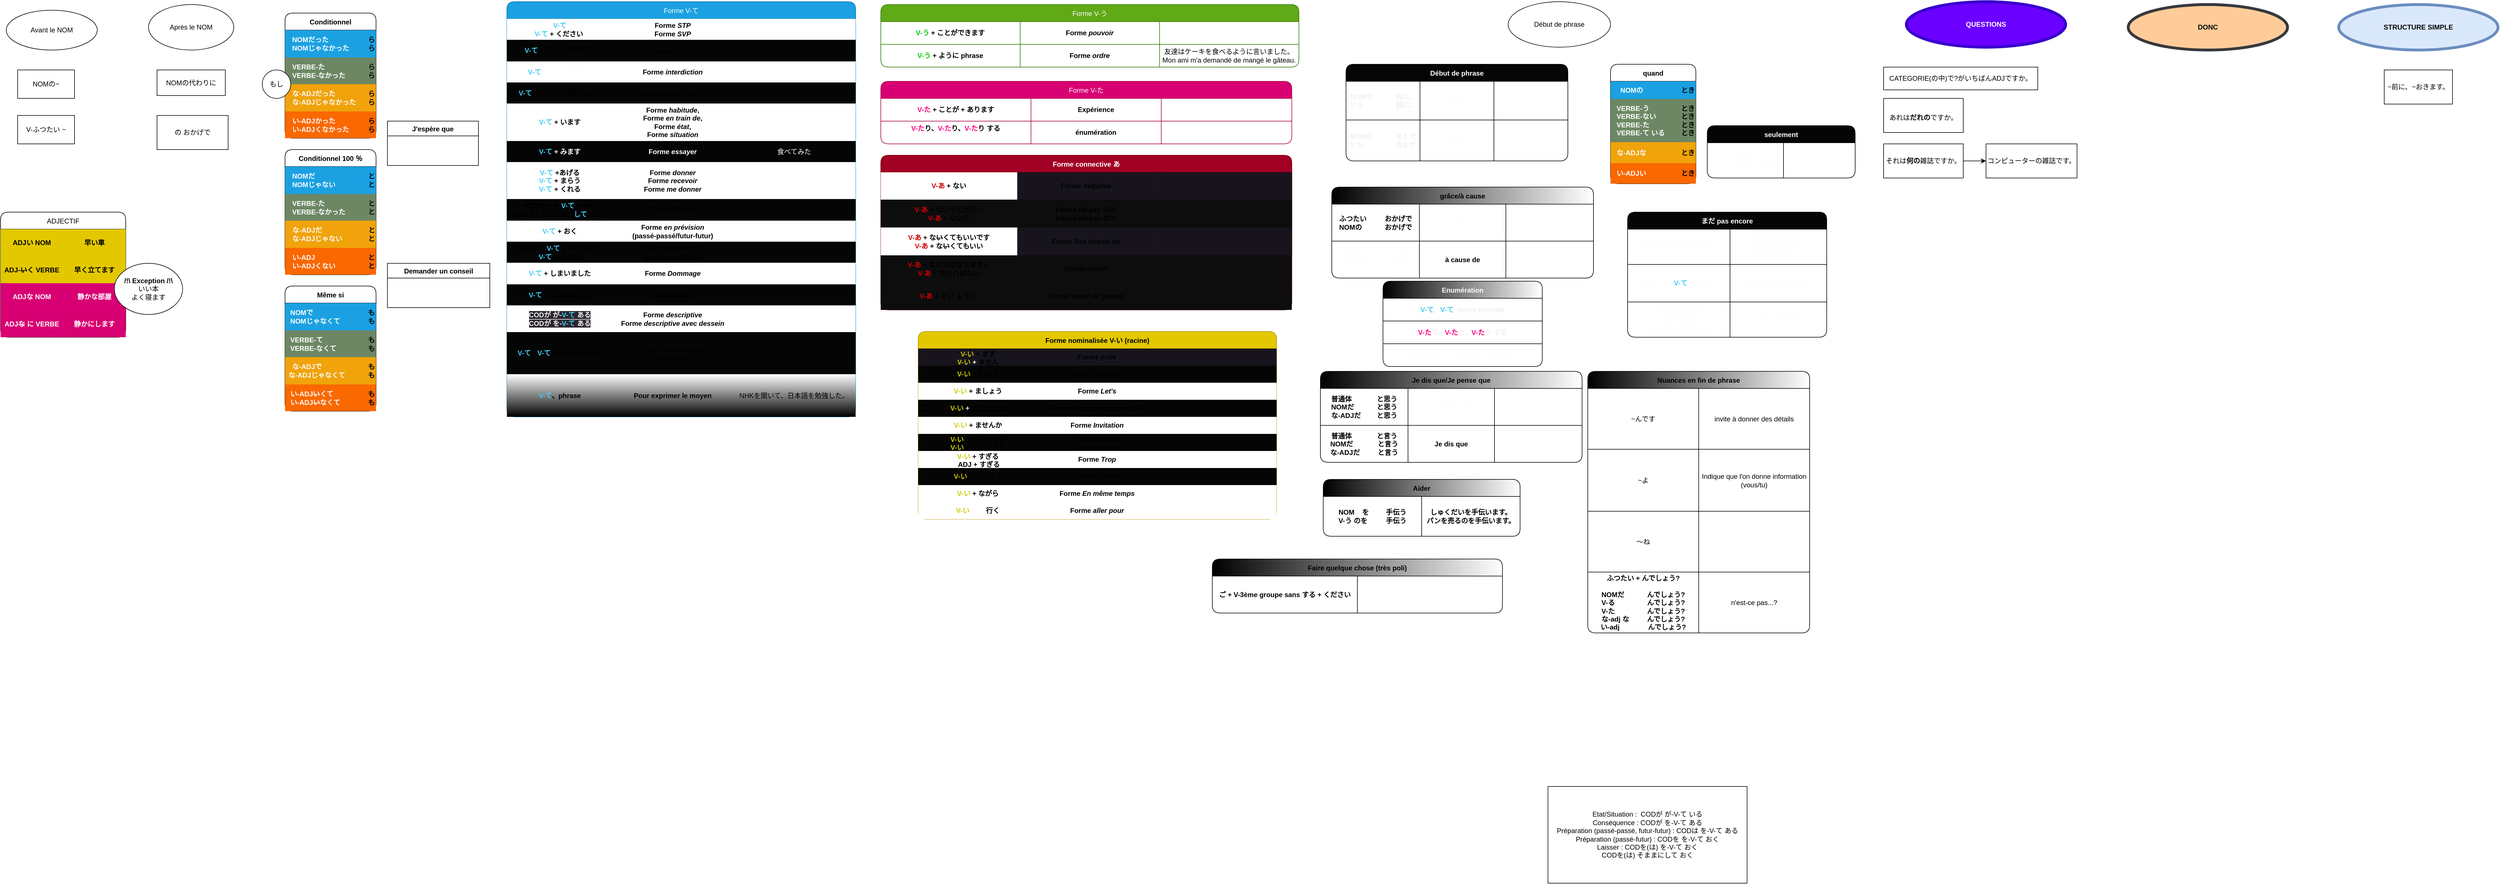 <mxfile>
    <diagram id="wVhuZO5ScuzKjDBSYTUF" name="Page-1">
        <mxGraphModel dx="3037" dy="3003" grid="1" gridSize="10" guides="1" tooltips="1" connect="1" arrows="1" fold="1" page="1" pageScale="1" pageWidth="827" pageHeight="1169" math="0" shadow="0">
            <root>
                <mxCell id="0"/>
                <mxCell id="1" parent="0"/>
                <mxCell id="48" value="&lt;font style=&quot;font-size: 12px;&quot;&gt;あれは&lt;b&gt;だれの&lt;/b&gt;ですか。&lt;/font&gt;" style="whiteSpace=wrap;html=1;fontSize=24;" parent="1" vertex="1">
                    <mxGeometry x="870" y="-2150" width="140" height="60" as="geometry"/>
                </mxCell>
                <mxCell id="52" value="" style="edgeStyle=none;html=1;fontSize=12;entryX=0;entryY=0.5;entryDx=0;entryDy=0;" parent="1" source="49" target="50" edge="1">
                    <mxGeometry relative="1" as="geometry">
                        <mxPoint x="-750" y="-170" as="targetPoint"/>
                    </mxGeometry>
                </mxCell>
                <mxCell id="49" value="それは&lt;b&gt;何の&lt;/b&gt;雑誌ですか。" style="whiteSpace=wrap;html=1;fontSize=12;" parent="1" vertex="1">
                    <mxGeometry x="870" y="-2070" width="140" height="60" as="geometry"/>
                </mxCell>
                <mxCell id="50" value="コンピューターの雑誌です。" style="whiteSpace=wrap;html=1;fontSize=12;" parent="1" vertex="1">
                    <mxGeometry x="1050" y="-2070" width="160" height="60" as="geometry"/>
                </mxCell>
                <mxCell id="53" value="Avant le NOM" style="ellipse;whiteSpace=wrap;html=1;" parent="1" vertex="1">
                    <mxGeometry x="-2430" y="-2305" width="160" height="70" as="geometry"/>
                </mxCell>
                <mxCell id="54" value="NOMの~" style="whiteSpace=wrap;html=1;" parent="1" vertex="1">
                    <mxGeometry x="-2410" y="-2200" width="100" height="50" as="geometry"/>
                </mxCell>
                <mxCell id="55" value="V-ふつたい ~" style="whiteSpace=wrap;html=1;" parent="1" vertex="1">
                    <mxGeometry x="-2410" y="-2120" width="100" height="50" as="geometry"/>
                </mxCell>
                <mxCell id="56" value="Après le NOM" style="ellipse;whiteSpace=wrap;html=1;" parent="1" vertex="1">
                    <mxGeometry x="-2180" y="-2315" width="150" height="80" as="geometry"/>
                </mxCell>
                <mxCell id="57" value="NOMの代わりに" style="whiteSpace=wrap;html=1;" parent="1" vertex="1">
                    <mxGeometry x="-2165" y="-2200" width="120" height="45" as="geometry"/>
                </mxCell>
                <mxCell id="81" value="の おかげで" style="whiteSpace=wrap;html=1;" parent="1" vertex="1">
                    <mxGeometry x="-2165" y="-2120" width="125" height="60" as="geometry"/>
                </mxCell>
                <mxCell id="92" value="~前に、~おきます。" style="whiteSpace=wrap;html=1;" parent="1" vertex="1">
                    <mxGeometry x="1750" y="-2200" width="120" height="60" as="geometry"/>
                </mxCell>
                <mxCell id="93" value="Etat/Situation :&amp;nbsp; CODが が-V-て いる&lt;br&gt;Conséquence : CODが を-V-て ある&lt;br&gt;Préparation (passé-passé, futur-futur) : CODは を-V-て ある&lt;br&gt;Préparation (passé-futur) : CODを を-V-て おく&lt;br&gt;Laisser : CODを(は) を-V-て おく&lt;br&gt;CODを(は)&amp;nbsp;そままにして おく" style="whiteSpace=wrap;html=1;" parent="1" vertex="1">
                    <mxGeometry x="280" y="-940" width="350" height="170" as="geometry"/>
                </mxCell>
                <mxCell id="137" value="J'espère que" style="swimlane;fontStyle=1;align=center;verticalAlign=top;childLayout=stackLayout;horizontal=1;startSize=26;horizontalStack=0;resizeParent=1;resizeLast=0;collapsible=1;marginBottom=0;rounded=0;shadow=0;strokeWidth=1;" parent="1" vertex="1">
                    <mxGeometry x="-1760" y="-2110" width="160" height="78" as="geometry">
                        <mxRectangle x="-340" y="200" width="160" height="26" as="alternateBounds"/>
                    </mxGeometry>
                </mxCell>
                <mxCell id="138" value="、うれしいです。" style="text;align=center;verticalAlign=top;spacingLeft=4;spacingRight=4;overflow=hidden;rotatable=0;points=[[0,0.5],[1,0.5]];portConstraint=eastwest;rounded=0;shadow=0;html=0;fontColor=#FFFFFF;" parent="137" vertex="1">
                    <mxGeometry y="26" width="160" height="26" as="geometry"/>
                </mxCell>
                <mxCell id="139" value="、いいです。" style="text;align=center;verticalAlign=top;spacingLeft=4;spacingRight=4;overflow=hidden;rotatable=0;points=[[0,0.5],[1,0.5]];portConstraint=eastwest;rounded=0;shadow=0;html=0;fontColor=#FFFFFF;" parent="137" vertex="1">
                    <mxGeometry y="52" width="160" height="26" as="geometry"/>
                </mxCell>
                <mxCell id="949" value="Conditionnel" style="shape=table;startSize=30;container=1;collapsible=0;childLayout=tableLayout;rounded=1;shadow=0;swimlaneFillColor=default;fillStyle=auto;swimlaneLine=1;gradientDirection=south;labelBorderColor=none;fontStyle=1;" parent="1" vertex="1">
                    <mxGeometry x="-1940" y="-2300" width="160" height="220" as="geometry"/>
                </mxCell>
                <mxCell id="950" value="" style="shape=tableRow;horizontal=0;startSize=0;swimlaneHead=0;swimlaneBody=0;top=0;left=0;bottom=0;right=0;collapsible=0;dropTarget=0;fillColor=none;points=[[0,0.5],[1,0.5]];portConstraint=eastwest;rounded=0;shadow=0;sketch=0;strokeColor=default;" parent="949" vertex="1">
                    <mxGeometry y="30" width="160" height="48" as="geometry"/>
                </mxCell>
                <mxCell id="951" value="&lt;div style=&quot;&quot;&gt;&lt;b style=&quot;background-color: initial;&quot;&gt;NOM&lt;font color=&quot;#fcfcfc&quot;&gt;だった&lt;span style=&quot;white-space: pre;&quot;&gt;&#9;&lt;/span&gt;&lt;span style=&quot;white-space: pre;&quot;&gt;&#9;&lt;span style=&quot;white-space: pre;&quot;&gt;&#9;&lt;/span&gt;&lt;/span&gt;&lt;/font&gt;&lt;font color=&quot;#000000&quot;&gt;ら&lt;/font&gt;&lt;/b&gt;&lt;/div&gt;&lt;b&gt;NOM&lt;font style=&quot;&quot; color=&quot;#fcfcfc&quot;&gt;じゃなかった&lt;span style=&quot;white-space: pre;&quot;&gt;&#9;&lt;span style=&quot;white-space: pre;&quot;&gt;&#9;&lt;/span&gt;&lt;/span&gt;&lt;/font&gt;&lt;font style=&quot;&quot; color=&quot;#050505&quot;&gt;ら&lt;/font&gt;&lt;/b&gt;" style="shape=partialRectangle;html=1;whiteSpace=wrap;connectable=0;overflow=hidden;fillColor=#1ba1e2;top=0;left=0;bottom=0;right=0;pointerEvents=1;rounded=0;shadow=0;sketch=0;strokeColor=#006EAF;fontColor=#ffffff;align=right;" parent="950" vertex="1">
                    <mxGeometry width="160" height="48" as="geometry">
                        <mxRectangle width="160" height="48" as="alternateBounds"/>
                    </mxGeometry>
                </mxCell>
                <mxCell id="952" value="" style="shape=tableRow;horizontal=0;startSize=0;swimlaneHead=0;swimlaneBody=0;top=0;left=0;bottom=0;right=0;collapsible=0;dropTarget=0;fillColor=none;points=[[0,0.5],[1,0.5]];portConstraint=eastwest;rounded=0;shadow=0;sketch=0;strokeColor=default;" parent="949" vertex="1">
                    <mxGeometry y="78" width="160" height="47" as="geometry"/>
                </mxCell>
                <mxCell id="953" value="&lt;div style=&quot;&quot;&gt;&lt;span style=&quot;background-color: initial;&quot;&gt;&lt;b&gt;VERBE-た&lt;span style=&quot;white-space: pre;&quot;&gt;&#9;&lt;span style=&quot;white-space: pre;&quot;&gt;&#9;&lt;/span&gt;&lt;/span&gt;&lt;span style=&quot;white-space: pre;&quot;&gt;&#9;&lt;/span&gt;&lt;/b&gt;&lt;/span&gt;&lt;b style=&quot;background-color: initial;&quot;&gt;&lt;font color=&quot;#050505&quot;&gt;ら&lt;/font&gt;&lt;/b&gt;&lt;/div&gt;&lt;b&gt;&lt;div style=&quot;&quot;&gt;&lt;b style=&quot;background-color: initial;&quot;&gt;VERBE-なかった&lt;span style=&quot;white-space: pre;&quot;&gt;&#9;&lt;span style=&quot;white-space: pre;&quot;&gt;&#9;&lt;/span&gt;&lt;/span&gt;&lt;font color=&quot;#050505&quot;&gt;ら&lt;/font&gt;&lt;/b&gt;&lt;/div&gt;&lt;/b&gt;" style="shape=partialRectangle;html=1;whiteSpace=wrap;connectable=0;overflow=hidden;fillColor=#6d8764;top=0;left=0;bottom=0;right=0;pointerEvents=1;rounded=0;shadow=0;sketch=0;strokeColor=#3A5431;fontColor=#ffffff;align=right;" parent="952" vertex="1">
                    <mxGeometry width="160" height="47" as="geometry">
                        <mxRectangle width="160" height="47" as="alternateBounds"/>
                    </mxGeometry>
                </mxCell>
                <mxCell id="954" value="" style="shape=tableRow;horizontal=0;startSize=0;swimlaneHead=0;swimlaneBody=0;top=0;left=0;bottom=0;right=0;collapsible=0;dropTarget=0;fillColor=none;points=[[0,0.5],[1,0.5]];portConstraint=eastwest;rounded=0;shadow=0;sketch=0;strokeColor=default;" parent="949" vertex="1">
                    <mxGeometry y="125" width="160" height="48" as="geometry"/>
                </mxCell>
                <mxCell id="955" value="&lt;b&gt;&lt;font color=&quot;#fcfcfc&quot;&gt;な-ADJだった&lt;span style=&quot;white-space: pre;&quot;&gt;&#9;&lt;/span&gt;&lt;span style=&quot;white-space: pre;&quot;&gt;&#9;&lt;span style=&quot;white-space: pre;&quot;&gt;&#9;&lt;/span&gt;&lt;/span&gt;&lt;/font&gt;ら&lt;br style=&quot;border-color: rgb(0, 0, 0); padding: 0px; margin: 0px;&quot;&gt;&lt;font color=&quot;#fcfcfc&quot;&gt;な-ADJじゃなかった&lt;span style=&quot;white-space: pre;&quot;&gt;&#9;&lt;/span&gt;&lt;/font&gt;ら&lt;/b&gt;" style="shape=partialRectangle;html=1;whiteSpace=wrap;connectable=0;overflow=hidden;fillColor=#f0a30a;top=0;left=0;bottom=0;right=0;pointerEvents=1;rounded=0;shadow=0;sketch=0;strokeColor=#BD7000;fontColor=#000000;align=right;" parent="954" vertex="1">
                    <mxGeometry width="160" height="48" as="geometry">
                        <mxRectangle width="160" height="48" as="alternateBounds"/>
                    </mxGeometry>
                </mxCell>
                <mxCell id="956" value="" style="shape=tableRow;horizontal=0;startSize=0;swimlaneHead=0;swimlaneBody=0;top=0;left=0;bottom=0;right=0;collapsible=0;dropTarget=0;fillColor=none;points=[[0,0.5],[1,0.5]];portConstraint=eastwest;rounded=0;shadow=0;sketch=0;strokeColor=default;" parent="949" vertex="1">
                    <mxGeometry y="173" width="160" height="47" as="geometry"/>
                </mxCell>
                <mxCell id="957" value="&lt;b&gt;&lt;font color=&quot;#fcfcfc&quot;&gt;い-ADJかった&lt;span style=&quot;white-space: pre;&quot;&gt;&#9;&lt;span style=&quot;white-space: pre;&quot;&gt;&#9;&lt;/span&gt;&lt;span style=&quot;white-space: pre;&quot;&gt;&#9;&lt;/span&gt;&lt;/span&gt;&lt;/font&gt;ら&lt;br style=&quot;padding: 0px; margin: 0px;&quot;&gt;&lt;font color=&quot;#fcfcfc&quot;&gt;い-ADJくなかった&lt;span style=&quot;white-space: pre;&quot;&gt;&#9;&lt;span style=&quot;white-space: pre;&quot;&gt;&#9;&lt;/span&gt;&lt;/span&gt;&lt;/font&gt;ら&lt;/b&gt;" style="shape=partialRectangle;html=1;whiteSpace=wrap;connectable=0;overflow=hidden;fillColor=#fa6800;top=0;left=0;bottom=0;right=0;pointerEvents=1;rounded=0;shadow=0;sketch=0;strokeColor=#C73500;fontColor=#000000;align=right;" parent="956" vertex="1">
                    <mxGeometry width="160" height="47" as="geometry">
                        <mxRectangle width="160" height="47" as="alternateBounds"/>
                    </mxGeometry>
                </mxCell>
                <mxCell id="958" value="もし" style="ellipse;whiteSpace=wrap;html=1;" parent="1" vertex="1">
                    <mxGeometry x="-1980" y="-2200" width="50" height="50" as="geometry"/>
                </mxCell>
                <mxCell id="959" value="Conditionnel 100 ％" style="shape=table;startSize=30;container=1;collapsible=0;childLayout=tableLayout;rounded=1;shadow=0;swimlaneFillColor=default;fillStyle=auto;swimlaneLine=1;gradientDirection=south;labelBorderColor=none;fontStyle=1;" parent="1" vertex="1">
                    <mxGeometry x="-1940" y="-2060" width="160" height="220" as="geometry"/>
                </mxCell>
                <mxCell id="960" value="" style="shape=tableRow;horizontal=0;startSize=0;swimlaneHead=0;swimlaneBody=0;top=0;left=0;bottom=0;right=0;collapsible=0;dropTarget=0;fillColor=none;points=[[0,0.5],[1,0.5]];portConstraint=eastwest;rounded=0;shadow=0;sketch=0;strokeColor=default;" parent="959" vertex="1">
                    <mxGeometry y="30" width="160" height="48" as="geometry"/>
                </mxCell>
                <mxCell id="961" value="&lt;div style=&quot;&quot;&gt;&lt;b style=&quot;background-color: initial;&quot;&gt;NOM&lt;font color=&quot;#fcfcfc&quot;&gt;だ&lt;span style=&quot;white-space: pre;&quot;&gt;&#9;&lt;span style=&quot;white-space: pre;&quot;&gt;&#9;&lt;/span&gt;&lt;/span&gt;&lt;span style=&quot;white-space: pre;&quot;&gt;&#9;&lt;span style=&quot;white-space: pre;&quot;&gt;&#9;&lt;/span&gt;&lt;/span&gt;&lt;/font&gt;&lt;font color=&quot;#000000&quot;&gt;と&lt;/font&gt;&lt;/b&gt;&lt;/div&gt;&lt;b&gt;NOM&lt;font style=&quot;&quot; color=&quot;#fcfcfc&quot;&gt;じゃない&lt;span style=&quot;white-space: pre;&quot;&gt;&#9;&lt;span style=&quot;white-space: pre;&quot;&gt;&#9;&lt;/span&gt;&lt;span style=&quot;white-space: pre;&quot;&gt;&#9;&lt;/span&gt;&lt;/span&gt;&lt;/font&gt;&lt;font style=&quot;&quot; color=&quot;#050505&quot;&gt;と&lt;/font&gt;&lt;/b&gt;" style="shape=partialRectangle;html=1;whiteSpace=wrap;connectable=0;overflow=hidden;fillColor=#1ba1e2;top=0;left=0;bottom=0;right=0;pointerEvents=1;rounded=0;shadow=0;sketch=0;strokeColor=#006EAF;fontColor=#ffffff;align=right;" parent="960" vertex="1">
                    <mxGeometry width="160" height="48" as="geometry">
                        <mxRectangle width="160" height="48" as="alternateBounds"/>
                    </mxGeometry>
                </mxCell>
                <mxCell id="962" value="" style="shape=tableRow;horizontal=0;startSize=0;swimlaneHead=0;swimlaneBody=0;top=0;left=0;bottom=0;right=0;collapsible=0;dropTarget=0;fillColor=none;points=[[0,0.5],[1,0.5]];portConstraint=eastwest;rounded=0;shadow=0;sketch=0;strokeColor=default;" parent="959" vertex="1">
                    <mxGeometry y="78" width="160" height="47" as="geometry"/>
                </mxCell>
                <mxCell id="963" value="&lt;div style=&quot;&quot;&gt;&lt;span style=&quot;background-color: initial;&quot;&gt;&lt;b&gt;VERBE-た&lt;span style=&quot;white-space: pre;&quot;&gt;&#9;&lt;span style=&quot;white-space: pre;&quot;&gt;&#9;&lt;/span&gt;&lt;/span&gt;&lt;span style=&quot;white-space: pre;&quot;&gt;&#9;&lt;/span&gt;&lt;/b&gt;&lt;/span&gt;&lt;b style=&quot;background-color: initial;&quot;&gt;&lt;font color=&quot;#050505&quot;&gt;と&lt;/font&gt;&lt;/b&gt;&lt;/div&gt;&lt;b&gt;&lt;div style=&quot;&quot;&gt;&lt;b style=&quot;background-color: initial;&quot;&gt;VERBE-なかった&lt;span style=&quot;white-space: pre;&quot;&gt;&#9;&lt;span style=&quot;white-space: pre;&quot;&gt;&#9;&lt;/span&gt;&lt;/span&gt;&lt;font color=&quot;#050505&quot;&gt;と&lt;/font&gt;&lt;/b&gt;&lt;/div&gt;&lt;/b&gt;" style="shape=partialRectangle;html=1;whiteSpace=wrap;connectable=0;overflow=hidden;fillColor=#6d8764;top=0;left=0;bottom=0;right=0;pointerEvents=1;rounded=0;shadow=0;sketch=0;strokeColor=#3A5431;fontColor=#ffffff;align=right;" parent="962" vertex="1">
                    <mxGeometry width="160" height="47" as="geometry">
                        <mxRectangle width="160" height="47" as="alternateBounds"/>
                    </mxGeometry>
                </mxCell>
                <mxCell id="964" value="" style="shape=tableRow;horizontal=0;startSize=0;swimlaneHead=0;swimlaneBody=0;top=0;left=0;bottom=0;right=0;collapsible=0;dropTarget=0;fillColor=none;points=[[0,0.5],[1,0.5]];portConstraint=eastwest;rounded=0;shadow=0;sketch=0;strokeColor=default;" parent="959" vertex="1">
                    <mxGeometry y="125" width="160" height="48" as="geometry"/>
                </mxCell>
                <mxCell id="965" value="&lt;b&gt;&lt;font color=&quot;#fcfcfc&quot;&gt;な-ADJだ&lt;span style=&quot;white-space: pre;&quot;&gt;&#9;&lt;/span&gt;&lt;span style=&quot;white-space: pre;&quot;&gt;&#9;&lt;span style=&quot;white-space: pre;&quot;&gt;&#9;&lt;/span&gt;&lt;/span&gt;&lt;/font&gt;と&lt;font color=&quot;#fcfcfc&quot;&gt;な-ADJじゃない&lt;span style=&quot;white-space: pre;&quot;&gt;&#9;&lt;span style=&quot;white-space: pre;&quot;&gt;&#9;&lt;/span&gt;&lt;/span&gt;&lt;/font&gt;と&lt;/b&gt;" style="shape=partialRectangle;html=1;whiteSpace=wrap;connectable=0;overflow=hidden;fillColor=#f0a30a;top=0;left=0;bottom=0;right=0;pointerEvents=1;rounded=0;shadow=0;sketch=0;strokeColor=#BD7000;fontColor=#000000;align=right;" parent="964" vertex="1">
                    <mxGeometry width="160" height="48" as="geometry">
                        <mxRectangle width="160" height="48" as="alternateBounds"/>
                    </mxGeometry>
                </mxCell>
                <mxCell id="966" value="" style="shape=tableRow;horizontal=0;startSize=0;swimlaneHead=0;swimlaneBody=0;top=0;left=0;bottom=0;right=0;collapsible=0;dropTarget=0;fillColor=none;points=[[0,0.5],[1,0.5]];portConstraint=eastwest;rounded=0;shadow=0;sketch=0;strokeColor=default;" parent="959" vertex="1">
                    <mxGeometry y="173" width="160" height="47" as="geometry"/>
                </mxCell>
                <mxCell id="967" value="&lt;b&gt;&lt;font color=&quot;#fcfcfc&quot;&gt;い-ADJ&lt;span style=&quot;white-space: pre;&quot;&gt;&#9;&lt;span style=&quot;white-space: pre;&quot;&gt;&#9;&lt;span style=&quot;white-space: pre;&quot;&gt;&#9;&lt;/span&gt;&lt;/span&gt;&lt;span style=&quot;white-space: pre;&quot;&gt;&#9;&lt;/span&gt;&lt;/span&gt;&lt;/font&gt;と&lt;br style=&quot;padding: 0px; margin: 0px;&quot;&gt;&lt;font color=&quot;#fcfcfc&quot;&gt;い-ADJくない&lt;span style=&quot;white-space: pre;&quot;&gt;&#9;&lt;span style=&quot;white-space: pre;&quot;&gt;&#9;&lt;/span&gt;&lt;span style=&quot;white-space: pre;&quot;&gt;&#9;&lt;/span&gt;&lt;/span&gt;&lt;/font&gt;と&lt;/b&gt;" style="shape=partialRectangle;html=1;whiteSpace=wrap;connectable=0;overflow=hidden;fillColor=#fa6800;top=0;left=0;bottom=0;right=0;pointerEvents=1;rounded=0;shadow=0;sketch=0;strokeColor=#C73500;fontColor=#000000;align=right;" parent="966" vertex="1">
                    <mxGeometry width="160" height="47" as="geometry">
                        <mxRectangle width="160" height="47" as="alternateBounds"/>
                    </mxGeometry>
                </mxCell>
                <mxCell id="968" value="Même si" style="shape=table;startSize=30;container=1;collapsible=0;childLayout=tableLayout;rounded=1;shadow=0;swimlaneFillColor=default;fillStyle=auto;swimlaneLine=1;gradientDirection=south;labelBorderColor=none;fontStyle=1;" parent="1" vertex="1">
                    <mxGeometry x="-1940" y="-1820" width="160" height="220" as="geometry"/>
                </mxCell>
                <mxCell id="969" value="" style="shape=tableRow;horizontal=0;startSize=0;swimlaneHead=0;swimlaneBody=0;top=0;left=0;bottom=0;right=0;collapsible=0;dropTarget=0;fillColor=none;points=[[0,0.5],[1,0.5]];portConstraint=eastwest;rounded=0;shadow=0;sketch=0;strokeColor=default;" parent="968" vertex="1">
                    <mxGeometry y="30" width="160" height="48" as="geometry"/>
                </mxCell>
                <mxCell id="970" value="&lt;div style=&quot;&quot;&gt;&lt;b style=&quot;background-color: initial;&quot;&gt;NOMで&lt;font color=&quot;#fcfcfc&quot;&gt;&lt;span style=&quot;&quot;&gt;&amp;nbsp;&lt;span style=&quot;white-space: pre;&quot;&gt;&#9;&lt;/span&gt;&lt;span style=&quot;white-space: pre;&quot;&gt;&#9;&lt;span style=&quot;white-space: pre;&quot;&gt;&#9;&lt;span style=&quot;white-space: pre;&quot;&gt;&#9;&lt;/span&gt;&lt;/span&gt;&lt;/span&gt;&lt;span style=&quot;&quot;&gt;&#9;&lt;/span&gt;&lt;/span&gt;&lt;span style=&quot;&quot;&gt;&#9;&lt;span style=&quot;&quot;&gt;&#9;&lt;/span&gt;&lt;/span&gt;&lt;/font&gt;&lt;font color=&quot;#000000&quot;&gt;も&lt;/font&gt;&lt;/b&gt;&lt;/div&gt;&lt;b&gt;NOM&lt;font style=&quot;&quot; color=&quot;#fcfcfc&quot;&gt;じゃなくて&lt;span style=&quot;white-space: pre;&quot;&gt;&lt;span style=&quot;white-space: pre;&quot;&gt;&#9;&lt;span style=&quot;white-space: pre;&quot;&gt;&#9;&lt;/span&gt;&lt;/span&gt;&lt;/span&gt;&lt;span style=&quot;&quot;&gt;&#9;&lt;/span&gt;&lt;/font&gt;&lt;font style=&quot;&quot; color=&quot;#050505&quot;&gt;も&lt;/font&gt;&lt;/b&gt;" style="shape=partialRectangle;html=1;whiteSpace=wrap;connectable=0;overflow=hidden;fillColor=#1ba1e2;top=0;left=0;bottom=0;right=0;pointerEvents=1;rounded=0;shadow=0;sketch=0;strokeColor=#006EAF;fontColor=#ffffff;align=right;" parent="969" vertex="1">
                    <mxGeometry width="160" height="48" as="geometry">
                        <mxRectangle width="160" height="48" as="alternateBounds"/>
                    </mxGeometry>
                </mxCell>
                <mxCell id="971" value="" style="shape=tableRow;horizontal=0;startSize=0;swimlaneHead=0;swimlaneBody=0;top=0;left=0;bottom=0;right=0;collapsible=0;dropTarget=0;fillColor=none;points=[[0,0.5],[1,0.5]];portConstraint=eastwest;rounded=0;shadow=0;sketch=0;strokeColor=default;" parent="968" vertex="1">
                    <mxGeometry y="78" width="160" height="47" as="geometry"/>
                </mxCell>
                <mxCell id="972" value="&lt;div style=&quot;&quot;&gt;&lt;span style=&quot;background-color: initial;&quot;&gt;&lt;b&gt;VERBE-て&lt;span style=&quot;white-space: pre;&quot;&gt;&#9;&lt;/span&gt;&lt;span style=&quot;white-space: pre;&quot;&gt;&#9;&lt;span style=&quot;white-space: pre;&quot;&gt;&#9;&lt;/span&gt;&lt;/span&gt;&lt;span style=&quot;&quot;&gt;&#9;&lt;span style=&quot;&quot;&gt;&#9;&lt;/span&gt;&lt;/span&gt;&lt;span style=&quot;&quot;&gt;&#9;&lt;/span&gt;&lt;/b&gt;&lt;/span&gt;&lt;b style=&quot;background-color: initial;&quot;&gt;&lt;font color=&quot;#050505&quot;&gt;も&lt;/font&gt;&lt;/b&gt;&lt;/div&gt;&lt;b&gt;&lt;div style=&quot;&quot;&gt;&lt;b style=&quot;background-color: initial;&quot;&gt;VERBE-なくて&lt;span style=&quot;white-space: pre;&quot;&gt;&#9;&lt;/span&gt;&lt;span style=&quot;white-space: pre;&quot;&gt;&#9;&lt;/span&gt;&lt;span style=&quot;&quot;&gt;&amp;nbsp;&lt;/span&gt;&lt;font color=&quot;#050505&quot;&gt;も&lt;/font&gt;&lt;/b&gt;&lt;/div&gt;&lt;/b&gt;" style="shape=partialRectangle;html=1;whiteSpace=wrap;connectable=0;overflow=hidden;fillColor=#6d8764;top=0;left=0;bottom=0;right=0;pointerEvents=1;rounded=0;shadow=0;sketch=0;strokeColor=#3A5431;fontColor=#ffffff;align=right;" parent="971" vertex="1">
                    <mxGeometry width="160" height="47" as="geometry">
                        <mxRectangle width="160" height="47" as="alternateBounds"/>
                    </mxGeometry>
                </mxCell>
                <mxCell id="973" value="" style="shape=tableRow;horizontal=0;startSize=0;swimlaneHead=0;swimlaneBody=0;top=0;left=0;bottom=0;right=0;collapsible=0;dropTarget=0;fillColor=none;points=[[0,0.5],[1,0.5]];portConstraint=eastwest;rounded=0;shadow=0;sketch=0;strokeColor=default;" parent="968" vertex="1">
                    <mxGeometry y="125" width="160" height="48" as="geometry"/>
                </mxCell>
                <mxCell id="974" value="&lt;b&gt;&lt;font color=&quot;#fcfcfc&quot;&gt;な-ADJで&lt;span style=&quot;white-space: pre;&quot;&gt;&#9;&lt;/span&gt;&lt;span style=&quot;white-space: pre;&quot;&gt;&#9;&lt;/span&gt;&lt;span style=&quot;white-space: pre;&quot;&gt;&#9;&lt;/span&gt;&lt;/font&gt;&lt;/b&gt;&lt;b style=&quot;color: rgb(255, 255, 255); background-color: initial;&quot;&gt;&lt;font color=&quot;#000000&quot;&gt;も&lt;/font&gt;&lt;/b&gt;&lt;b&gt;&lt;br&gt;&lt;font color=&quot;#fcfcfc&quot;&gt;な-ADJじゃなくて&lt;span style=&quot;white-space: pre;&quot;&gt;&#9;&lt;/span&gt;&lt;span style=&quot;white-space: pre;&quot;&gt;&#9;&lt;/span&gt;&lt;span style=&quot;&quot;&gt;&amp;nbsp;&lt;span style=&quot;&quot;&gt;&#9;&lt;/span&gt;&lt;/span&gt;&lt;/font&gt;&lt;/b&gt;&lt;b style=&quot;color: rgb(255, 255, 255); background-color: initial;&quot;&gt;&lt;font color=&quot;#000000&quot;&gt;も&lt;/font&gt;&lt;/b&gt;" style="shape=partialRectangle;html=1;whiteSpace=wrap;connectable=0;overflow=hidden;fillColor=#f0a30a;top=0;left=0;bottom=0;right=0;pointerEvents=1;rounded=0;shadow=0;sketch=0;strokeColor=#BD7000;fontColor=#000000;align=right;" parent="973" vertex="1">
                    <mxGeometry width="160" height="48" as="geometry">
                        <mxRectangle width="160" height="48" as="alternateBounds"/>
                    </mxGeometry>
                </mxCell>
                <mxCell id="975" value="" style="shape=tableRow;horizontal=0;startSize=0;swimlaneHead=0;swimlaneBody=0;top=0;left=0;bottom=0;right=0;collapsible=0;dropTarget=0;fillColor=none;points=[[0,0.5],[1,0.5]];portConstraint=eastwest;rounded=0;shadow=0;sketch=0;strokeColor=default;" parent="968" vertex="1">
                    <mxGeometry y="173" width="160" height="47" as="geometry"/>
                </mxCell>
                <mxCell id="976" value="&lt;b&gt;&lt;font color=&quot;#fcfcfc&quot;&gt;い-ADJ&lt;strike&gt;い&lt;/strike&gt;くて&lt;span style=&quot;white-space: pre;&quot;&gt;&#9;&lt;/span&gt;&lt;span style=&quot;white-space: pre;&quot;&gt;&#9;&lt;span style=&quot;white-space: pre;&quot;&gt;&#9;&lt;/span&gt;&lt;/span&gt;&lt;span style=&quot;&quot;&gt;&lt;span style=&quot;&quot;&gt;&#9;&lt;/span&gt;&lt;/span&gt;&lt;/font&gt;&lt;/b&gt;&lt;b style=&quot;color: rgb(255, 255, 255); background-color: initial;&quot;&gt;&lt;font color=&quot;#000000&quot;&gt;も&lt;/font&gt;&lt;/b&gt;&lt;b&gt;&lt;br style=&quot;padding: 0px; margin: 0px;&quot;&gt;&lt;font color=&quot;#fcfcfc&quot;&gt;い-ADJ&lt;strike&gt;い&lt;/strike&gt;なくて&lt;span style=&quot;white-space: pre;&quot;&gt;&#9;&lt;/span&gt;&lt;span style=&quot;white-space: pre;&quot;&gt;&#9;&lt;/span&gt;&lt;span style=&quot;&quot;&gt;&amp;nbsp;&lt;/span&gt;&lt;/font&gt;&lt;/b&gt;&lt;b style=&quot;color: rgb(255, 255, 255); background-color: initial;&quot;&gt;&lt;font color=&quot;#000000&quot;&gt;も&lt;/font&gt;&lt;/b&gt;" style="shape=partialRectangle;html=1;whiteSpace=wrap;connectable=0;overflow=hidden;fillColor=#fa6800;top=0;left=0;bottom=0;right=0;pointerEvents=1;rounded=0;shadow=0;sketch=0;strokeColor=#C73500;fontColor=#000000;align=right;" parent="975" vertex="1">
                    <mxGeometry width="160" height="47" as="geometry">
                        <mxRectangle width="160" height="47" as="alternateBounds"/>
                    </mxGeometry>
                </mxCell>
                <mxCell id="1037" value="Forme V-た" style="shape=table;startSize=30;container=1;collapsible=0;childLayout=tableLayout;fillColor=#d80073;fontColor=#ffffff;strokeColor=#A50040;rounded=1;" parent="1" vertex="1">
                    <mxGeometry x="-892.75" y="-2180" width="722.5" height="110" as="geometry"/>
                </mxCell>
                <mxCell id="1092" value="" style="shape=tableRow;horizontal=0;startSize=0;swimlaneHead=0;swimlaneBody=0;top=0;left=0;bottom=0;right=0;collapsible=0;dropTarget=0;fillColor=none;points=[[0,0.5],[1,0.5]];portConstraint=eastwest;" parent="1037" vertex="1">
                    <mxGeometry y="30" width="722.5" height="40" as="geometry"/>
                </mxCell>
                <mxCell id="1093" value="&lt;font color=&quot;#ff0080&quot;&gt;&lt;span&gt;V-た&lt;/span&gt;&lt;/font&gt; + ことが + あります" style="shape=partialRectangle;html=1;whiteSpace=wrap;connectable=0;overflow=hidden;fillColor=none;top=0;left=0;bottom=0;right=0;pointerEvents=1;fontStyle=1" parent="1092" vertex="1">
                    <mxGeometry width="264" height="40" as="geometry">
                        <mxRectangle width="264" height="40" as="alternateBounds"/>
                    </mxGeometry>
                </mxCell>
                <mxCell id="1094" value="Expérience" style="shape=partialRectangle;html=1;whiteSpace=wrap;connectable=0;overflow=hidden;fillColor=none;top=0;left=0;bottom=0;right=0;pointerEvents=1;fontStyle=1" parent="1092" vertex="1">
                    <mxGeometry x="264" width="229" height="40" as="geometry">
                        <mxRectangle width="229" height="40" as="alternateBounds"/>
                    </mxGeometry>
                </mxCell>
                <mxCell id="1698" style="shape=partialRectangle;html=1;whiteSpace=wrap;connectable=0;overflow=hidden;fillColor=none;top=0;left=0;bottom=0;right=0;pointerEvents=1;fontStyle=1" parent="1092" vertex="1">
                    <mxGeometry x="493" width="230" height="40" as="geometry">
                        <mxRectangle width="230" height="40" as="alternateBounds"/>
                    </mxGeometry>
                </mxCell>
                <mxCell id="1047" value="" style="shape=tableRow;horizontal=0;startSize=0;swimlaneHead=0;swimlaneBody=0;top=0;left=0;bottom=0;right=0;collapsible=0;dropTarget=0;fillColor=none;points=[[0,0.5],[1,0.5]];portConstraint=eastwest;" parent="1037" vertex="1">
                    <mxGeometry y="70" width="722.5" height="40" as="geometry"/>
                </mxCell>
                <mxCell id="1048" value="&lt;span style=&quot;color: rgb(255, 0, 128);&quot;&gt;V-た&lt;/span&gt;り、&lt;span style=&quot;color: rgb(255, 0, 128);&quot;&gt;V-た&lt;/span&gt;り、&lt;span style=&quot;color: rgb(255, 0, 128);&quot;&gt;V-た&lt;/span&gt;り&amp;nbsp;する&lt;br&gt;&amp;nbsp;" style="shape=partialRectangle;html=1;whiteSpace=wrap;connectable=0;overflow=hidden;fillColor=none;top=0;left=0;bottom=0;right=0;pointerEvents=1;fontStyle=1" parent="1047" vertex="1">
                    <mxGeometry width="264" height="40" as="geometry">
                        <mxRectangle width="264" height="40" as="alternateBounds"/>
                    </mxGeometry>
                </mxCell>
                <mxCell id="1049" value="énumération" style="shape=partialRectangle;html=1;whiteSpace=wrap;connectable=0;overflow=hidden;fillColor=none;top=0;left=0;bottom=0;right=0;pointerEvents=1;fontStyle=1" parent="1047" vertex="1">
                    <mxGeometry x="264" width="229" height="40" as="geometry">
                        <mxRectangle width="229" height="40" as="alternateBounds"/>
                    </mxGeometry>
                </mxCell>
                <mxCell id="1699" style="shape=partialRectangle;html=1;whiteSpace=wrap;connectable=0;overflow=hidden;fillColor=none;top=0;left=0;bottom=0;right=0;pointerEvents=1;fontStyle=1" parent="1047" vertex="1">
                    <mxGeometry x="493" width="230" height="40" as="geometry">
                        <mxRectangle width="230" height="40" as="alternateBounds"/>
                    </mxGeometry>
                </mxCell>
                <mxCell id="1100" value="Forme V-う" style="shape=table;startSize=30;container=1;collapsible=0;childLayout=tableLayout;fillColor=#60a917;fontColor=#ffffff;strokeColor=#2D7600;rounded=1;" parent="1" vertex="1">
                    <mxGeometry x="-892.75" y="-2315" width="735" height="110" as="geometry"/>
                </mxCell>
                <mxCell id="1128" value="" style="shape=tableRow;horizontal=0;startSize=0;swimlaneHead=0;swimlaneBody=0;top=0;left=0;bottom=0;right=0;collapsible=0;dropTarget=0;fillColor=none;points=[[0,0.5],[1,0.5]];portConstraint=eastwest;" parent="1100" vertex="1">
                    <mxGeometry y="30" width="735" height="40" as="geometry"/>
                </mxCell>
                <mxCell id="1129" value="&lt;b&gt;&lt;font color=&quot;#00cc00&quot;&gt;V-う&lt;/font&gt; + ことができます&lt;/b&gt;" style="shape=partialRectangle;html=1;whiteSpace=wrap;connectable=0;overflow=hidden;fillColor=none;top=0;left=0;bottom=0;right=0;pointerEvents=1;" parent="1128" vertex="1">
                    <mxGeometry width="245" height="40" as="geometry">
                        <mxRectangle width="245" height="40" as="alternateBounds"/>
                    </mxGeometry>
                </mxCell>
                <mxCell id="1130" value="Forme &lt;i&gt;pouvoir&lt;/i&gt;" style="shape=partialRectangle;html=1;whiteSpace=wrap;connectable=0;overflow=hidden;fillColor=none;top=0;left=0;bottom=0;right=0;pointerEvents=1;fontStyle=1" parent="1128" vertex="1">
                    <mxGeometry x="245" width="245" height="40" as="geometry">
                        <mxRectangle width="245" height="40" as="alternateBounds"/>
                    </mxGeometry>
                </mxCell>
                <mxCell id="1616" style="shape=partialRectangle;html=1;whiteSpace=wrap;connectable=0;overflow=hidden;fillColor=none;top=0;left=0;bottom=0;right=0;pointerEvents=1;fontStyle=1" parent="1128" vertex="1">
                    <mxGeometry x="490" width="245" height="40" as="geometry">
                        <mxRectangle width="245" height="40" as="alternateBounds"/>
                    </mxGeometry>
                </mxCell>
                <mxCell id="1119" value="" style="shape=tableRow;horizontal=0;startSize=0;swimlaneHead=0;swimlaneBody=0;top=0;left=0;bottom=0;right=0;collapsible=0;dropTarget=0;fillColor=none;points=[[0,0.5],[1,0.5]];portConstraint=eastwest;" parent="1100" vertex="1">
                    <mxGeometry y="70" width="735" height="40" as="geometry"/>
                </mxCell>
                <mxCell id="1120" value="&lt;b&gt;&lt;font color=&quot;#00cc00&quot;&gt;V-う&lt;/font&gt;&amp;nbsp;+ ように phrase&lt;/b&gt;" style="shape=partialRectangle;html=1;whiteSpace=wrap;connectable=0;overflow=hidden;fillColor=none;top=0;left=0;bottom=0;right=0;pointerEvents=1;" parent="1119" vertex="1">
                    <mxGeometry width="245" height="40" as="geometry">
                        <mxRectangle width="245" height="40" as="alternateBounds"/>
                    </mxGeometry>
                </mxCell>
                <mxCell id="1121" value="&lt;b&gt;Forme &lt;i&gt;ordre&lt;/i&gt;&lt;/b&gt;" style="shape=partialRectangle;html=1;whiteSpace=wrap;connectable=0;overflow=hidden;fillColor=none;top=0;left=0;bottom=0;right=0;pointerEvents=1;" parent="1119" vertex="1">
                    <mxGeometry x="245" width="245" height="40" as="geometry">
                        <mxRectangle width="245" height="40" as="alternateBounds"/>
                    </mxGeometry>
                </mxCell>
                <mxCell id="1617" value="友達はケーキを食べるように言いました。&lt;br&gt;Mon ami m'a demandé de mangé le gâteau." style="shape=partialRectangle;html=1;whiteSpace=wrap;connectable=0;overflow=hidden;fillColor=none;top=0;left=0;bottom=0;right=0;pointerEvents=1;" parent="1119" vertex="1">
                    <mxGeometry x="490" width="245" height="40" as="geometry">
                        <mxRectangle width="245" height="40" as="alternateBounds"/>
                    </mxGeometry>
                </mxCell>
                <mxCell id="1224" value="Forme V-て" style="shape=table;startSize=30;container=1;collapsible=0;childLayout=tableLayout;rounded=1;fillColor=#1ba1e2;fontColor=#ffffff;strokeColor=#006EAF;" parent="1" vertex="1">
                    <mxGeometry x="-1550" y="-2320" width="613" height="730" as="geometry"/>
                </mxCell>
                <mxCell id="1113" value="" style="shape=tableRow;horizontal=0;startSize=0;swimlaneHead=0;swimlaneBody=0;top=0;left=0;bottom=0;right=0;collapsible=0;dropTarget=0;fillColor=none;points=[[0,0.5],[1,0.5]];portConstraint=eastwest;" parent="1224" vertex="1">
                    <mxGeometry y="30" width="613" height="37" as="geometry"/>
                </mxCell>
                <mxCell id="1114" value="&lt;b&gt;&lt;font color=&quot;#43cdf0&quot;&gt;V-て&lt;/font&gt;&lt;/b&gt;&lt;b&gt;&lt;font color=&quot;#43cdf0&quot;&gt;&lt;br&gt;V-て&lt;/font&gt;&amp;nbsp;+ ください&amp;nbsp;&lt;/b&gt;&lt;b&gt;&lt;br&gt;&lt;/b&gt;" style="shape=partialRectangle;html=1;whiteSpace=wrap;connectable=0;overflow=hidden;fillColor=default;top=0;left=0;bottom=0;right=0;pointerEvents=1;" parent="1113" vertex="1">
                    <mxGeometry width="186" height="37" as="geometry">
                        <mxRectangle width="186" height="37" as="alternateBounds"/>
                    </mxGeometry>
                </mxCell>
                <mxCell id="1115" value="Forme&amp;nbsp;&lt;i&gt;STP&lt;/i&gt;&lt;br&gt;Forme &lt;i&gt;SVP&lt;/i&gt;&lt;i&gt;&lt;br&gt;&lt;/i&gt;" style="shape=partialRectangle;html=1;whiteSpace=wrap;connectable=0;overflow=hidden;fillColor=default;top=0;left=0;bottom=0;right=0;pointerEvents=1;fontStyle=1" parent="1113" vertex="1">
                    <mxGeometry x="186" width="211" height="37" as="geometry">
                        <mxRectangle width="211" height="37" as="alternateBounds"/>
                    </mxGeometry>
                </mxCell>
                <mxCell id="1514" value="" style="shape=partialRectangle;html=1;whiteSpace=wrap;connectable=0;overflow=hidden;fillColor=default;top=0;left=0;bottom=0;right=0;pointerEvents=1;" parent="1113" vertex="1">
                    <mxGeometry x="397" width="216" height="37" as="geometry">
                        <mxRectangle width="216" height="37" as="alternateBounds"/>
                    </mxGeometry>
                </mxCell>
                <mxCell id="1044" value="" style="shape=tableRow;horizontal=0;startSize=0;swimlaneHead=0;swimlaneBody=0;top=0;left=0;bottom=0;right=0;collapsible=0;dropTarget=0;fillColor=none;points=[[0,0.5],[1,0.5]];portConstraint=eastwest;" parent="1224" vertex="1">
                    <mxGeometry y="67" width="613" height="38" as="geometry"/>
                </mxCell>
                <mxCell id="1045" value="&lt;b&gt;&lt;font color=&quot;#43cdf0&quot;&gt;V-て&lt;/font&gt; + も いいですか。&lt;/b&gt;" style="shape=partialRectangle;html=1;whiteSpace=wrap;connectable=0;overflow=hidden;fillColor=#050505;top=0;left=0;bottom=0;right=0;pointerEvents=1;" parent="1044" vertex="1">
                    <mxGeometry width="186" height="38" as="geometry">
                        <mxRectangle width="186" height="38" as="alternateBounds"/>
                    </mxGeometry>
                </mxCell>
                <mxCell id="1046" value="Forme &lt;i&gt;permission&lt;/i&gt;" style="shape=partialRectangle;html=1;whiteSpace=wrap;connectable=0;overflow=hidden;fillColor=#050505;top=0;left=0;bottom=0;right=0;pointerEvents=1;fontStyle=1" parent="1044" vertex="1">
                    <mxGeometry x="186" width="211" height="38" as="geometry">
                        <mxRectangle width="211" height="38" as="alternateBounds"/>
                    </mxGeometry>
                </mxCell>
                <mxCell id="1337" value="" style="shape=partialRectangle;html=1;whiteSpace=wrap;connectable=0;overflow=hidden;fillColor=#050505;top=0;left=0;bottom=0;right=0;pointerEvents=1;" parent="1044" vertex="1">
                    <mxGeometry x="397" width="216" height="38" as="geometry">
                        <mxRectangle width="216" height="38" as="alternateBounds"/>
                    </mxGeometry>
                </mxCell>
                <mxCell id="1229" value="" style="shape=tableRow;horizontal=0;startSize=0;swimlaneHead=0;swimlaneBody=0;top=0;left=0;bottom=0;right=0;collapsible=0;dropTarget=0;fillColor=none;points=[[0,0.5],[1,0.5]];portConstraint=eastwest;rounded=1;" parent="1224" vertex="1">
                    <mxGeometry y="105" width="613" height="37" as="geometry"/>
                </mxCell>
                <mxCell id="1230" value="&lt;font color=&quot;#43cdf0&quot;&gt;V-て &lt;/font&gt;&lt;font color=&quot;#fcfcfc&quot;&gt;+ は いけません&lt;/font&gt;" style="shape=partialRectangle;html=1;whiteSpace=wrap;connectable=0;overflow=hidden;fillColor=default;top=0;left=0;bottom=0;right=0;pointerEvents=1;rounded=1;fontStyle=1" parent="1229" vertex="1">
                    <mxGeometry width="186" height="37" as="geometry">
                        <mxRectangle width="186" height="37" as="alternateBounds"/>
                    </mxGeometry>
                </mxCell>
                <mxCell id="1231" value="&lt;b&gt;Forme &lt;i&gt;interdiction&lt;/i&gt;&lt;/b&gt;" style="shape=partialRectangle;html=1;whiteSpace=wrap;connectable=0;overflow=hidden;fillColor=default;top=0;left=0;bottom=0;right=0;pointerEvents=1;rounded=1;" parent="1229" vertex="1">
                    <mxGeometry x="186" width="211" height="37" as="geometry">
                        <mxRectangle width="211" height="37" as="alternateBounds"/>
                    </mxGeometry>
                </mxCell>
                <mxCell id="1232" value="" style="shape=partialRectangle;html=1;whiteSpace=wrap;connectable=0;overflow=hidden;fillColor=default;top=0;left=0;bottom=0;right=0;pointerEvents=1;rounded=1;" parent="1229" vertex="1">
                    <mxGeometry x="397" width="216" height="37" as="geometry">
                        <mxRectangle width="216" height="37" as="alternateBounds"/>
                    </mxGeometry>
                </mxCell>
                <mxCell id="1095" value="" style="shape=tableRow;horizontal=0;startSize=0;swimlaneHead=0;swimlaneBody=0;top=0;left=0;bottom=0;right=0;collapsible=0;dropTarget=0;fillColor=none;points=[[0,0.5],[1,0.5]];portConstraint=eastwest;" parent="1224" vertex="1">
                    <mxGeometry y="142" width="613" height="37" as="geometry"/>
                </mxCell>
                <mxCell id="1096" value="&lt;b&gt;&lt;font color=&quot;#43cdf0&quot;&gt;V-て&lt;/font&gt;&amp;nbsp;+ いただけませんか。&lt;/b&gt;" style="shape=partialRectangle;html=1;whiteSpace=wrap;connectable=0;overflow=hidden;fillColor=#050505;top=0;left=0;bottom=0;right=0;pointerEvents=1;" parent="1095" vertex="1">
                    <mxGeometry width="186" height="37" as="geometry">
                        <mxRectangle width="186" height="37" as="alternateBounds"/>
                    </mxGeometry>
                </mxCell>
                <mxCell id="1097" value="&lt;b&gt;Forme &lt;i&gt;pouvez-vous...?&lt;/i&gt;&amp;nbsp;&lt;/b&gt;" style="shape=partialRectangle;html=1;whiteSpace=wrap;connectable=0;overflow=hidden;fillColor=#050505;top=0;left=0;bottom=0;right=0;pointerEvents=1;" parent="1095" vertex="1">
                    <mxGeometry x="186" width="211" height="37" as="geometry">
                        <mxRectangle width="211" height="37" as="alternateBounds"/>
                    </mxGeometry>
                </mxCell>
                <mxCell id="1510" value="" style="shape=partialRectangle;html=1;whiteSpace=wrap;connectable=0;overflow=hidden;fillColor=#050505;top=0;left=0;bottom=0;right=0;pointerEvents=1;" parent="1095" vertex="1">
                    <mxGeometry x="397" width="216" height="37" as="geometry">
                        <mxRectangle width="216" height="37" as="alternateBounds"/>
                    </mxGeometry>
                </mxCell>
                <mxCell id="1110" value="" style="shape=tableRow;horizontal=0;startSize=0;swimlaneHead=0;swimlaneBody=0;top=0;left=0;bottom=0;right=0;collapsible=0;dropTarget=0;fillColor=none;points=[[0,0.5],[1,0.5]];portConstraint=eastwest;" parent="1224" vertex="1">
                    <mxGeometry y="179" width="613" height="66" as="geometry"/>
                </mxCell>
                <mxCell id="1111" value="&lt;b&gt;&lt;font color=&quot;#43cdf0&quot;&gt;V-て&lt;/font&gt;&amp;nbsp;+ います&lt;/b&gt;" style="shape=partialRectangle;html=1;whiteSpace=wrap;connectable=0;overflow=hidden;fillColor=default;top=0;left=0;bottom=0;right=0;pointerEvents=1;" parent="1110" vertex="1">
                    <mxGeometry width="186" height="66" as="geometry">
                        <mxRectangle width="186" height="66" as="alternateBounds"/>
                    </mxGeometry>
                </mxCell>
                <mxCell id="1112" value="&lt;b&gt;Forme &lt;i&gt;habitude&lt;/i&gt;,&lt;br&gt;Forme &lt;i&gt;en train de&lt;/i&gt;,&lt;br&gt;Forme &lt;i&gt;état&lt;/i&gt;,&lt;br&gt;Forme &lt;i&gt;situation&lt;/i&gt;&lt;/b&gt;" style="shape=partialRectangle;html=1;whiteSpace=wrap;connectable=0;overflow=hidden;fillColor=default;top=0;left=0;bottom=0;right=0;pointerEvents=1;" parent="1110" vertex="1">
                    <mxGeometry x="186" width="211" height="66" as="geometry">
                        <mxRectangle width="211" height="66" as="alternateBounds"/>
                    </mxGeometry>
                </mxCell>
                <mxCell id="1513" value="" style="shape=partialRectangle;html=1;whiteSpace=wrap;connectable=0;overflow=hidden;fillColor=default;top=0;left=0;bottom=0;right=0;pointerEvents=1;" parent="1110" vertex="1">
                    <mxGeometry x="397" width="216" height="66" as="geometry">
                        <mxRectangle width="216" height="66" as="alternateBounds"/>
                    </mxGeometry>
                </mxCell>
                <mxCell id="1233" value="" style="shape=tableRow;horizontal=0;startSize=0;swimlaneHead=0;swimlaneBody=0;top=0;left=0;bottom=0;right=0;collapsible=0;dropTarget=0;fillColor=#050505;points=[[0,0.5],[1,0.5]];portConstraint=eastwest;rounded=1;" parent="1224" vertex="1">
                    <mxGeometry y="245" width="613" height="37" as="geometry"/>
                </mxCell>
                <mxCell id="1234" value="&lt;b style=&quot;color: rgb(240, 240, 240);&quot;&gt;&lt;font color=&quot;#43cdf0&quot;&gt;V-て&lt;/font&gt;&lt;/b&gt;&lt;b&gt;&amp;nbsp;+ みます&lt;/b&gt;" style="shape=partialRectangle;html=1;whiteSpace=wrap;connectable=0;overflow=hidden;fillColor=#050505;top=0;left=0;bottom=0;right=0;pointerEvents=1;rounded=1;strokeColor=#432D57;fontColor=#ffffff;" parent="1233" vertex="1">
                    <mxGeometry width="186" height="37" as="geometry">
                        <mxRectangle width="186" height="37" as="alternateBounds"/>
                    </mxGeometry>
                </mxCell>
                <mxCell id="1235" value="&lt;b style=&quot;&quot;&gt;Forme &lt;i&gt;essayer&lt;/i&gt;&lt;/b&gt;" style="shape=partialRectangle;html=1;whiteSpace=wrap;connectable=0;overflow=hidden;fillColor=#050505;top=0;left=0;bottom=0;right=0;pointerEvents=1;rounded=1;strokeColor=#432D57;fontColor=#ffffff;" parent="1233" vertex="1">
                    <mxGeometry x="186" width="211" height="37" as="geometry">
                        <mxRectangle width="211" height="37" as="alternateBounds"/>
                    </mxGeometry>
                </mxCell>
                <mxCell id="1236" value="食べてみた" style="shape=partialRectangle;html=1;whiteSpace=wrap;connectable=0;overflow=hidden;fillColor=#050505;top=0;left=0;bottom=0;right=0;pointerEvents=1;rounded=1;fontColor=#ffffff;strokeColor=#432D57;" parent="1233" vertex="1">
                    <mxGeometry x="397" width="216" height="37" as="geometry">
                        <mxRectangle width="216" height="37" as="alternateBounds"/>
                    </mxGeometry>
                </mxCell>
                <mxCell id="1225" value="" style="shape=tableRow;horizontal=0;startSize=0;swimlaneHead=0;swimlaneBody=0;top=0;left=0;bottom=0;right=0;collapsible=0;dropTarget=0;fillColor=none;points=[[0,0.5],[1,0.5]];portConstraint=eastwest;rounded=1;" parent="1224" vertex="1">
                    <mxGeometry y="282" width="613" height="65" as="geometry"/>
                </mxCell>
                <mxCell id="1226" value="&lt;b&gt;&lt;font color=&quot;#43cdf0&quot;&gt;V-て&lt;/font&gt;&amp;nbsp;+あげる&lt;br&gt;&lt;font color=&quot;#43cdf0&quot;&gt;V-て&lt;/font&gt;&amp;nbsp;+&amp;nbsp;まらう&lt;br&gt;&lt;font color=&quot;#43cdf0&quot;&gt;V-て&lt;/font&gt;&amp;nbsp;+ くれる&lt;br&gt;&lt;/b&gt;" style="shape=partialRectangle;html=1;whiteSpace=wrap;connectable=0;overflow=hidden;fillColor=default;top=0;left=0;bottom=0;right=0;pointerEvents=1;rounded=1;" parent="1225" vertex="1">
                    <mxGeometry width="186" height="65" as="geometry">
                        <mxRectangle width="186" height="65" as="alternateBounds"/>
                    </mxGeometry>
                </mxCell>
                <mxCell id="1227" value="&lt;b style=&quot;&quot;&gt;Forme &lt;i&gt;donner&lt;br&gt;&lt;/i&gt;&lt;/b&gt;&lt;b&gt;Forme &lt;i&gt;recevoir&lt;br&gt;&lt;/i&gt;&lt;/b&gt;&lt;b&gt;Forme&amp;nbsp;&lt;i&gt;me donner&lt;/i&gt;&lt;/b&gt;&lt;b style=&quot;&quot;&gt;&lt;i&gt;&lt;br&gt;&lt;/i&gt;&lt;/b&gt;" style="shape=partialRectangle;html=1;whiteSpace=wrap;connectable=0;overflow=hidden;fillColor=default;top=0;left=0;bottom=0;right=0;pointerEvents=1;rounded=1;" parent="1225" vertex="1">
                    <mxGeometry x="186" width="211" height="65" as="geometry">
                        <mxRectangle width="211" height="65" as="alternateBounds"/>
                    </mxGeometry>
                </mxCell>
                <mxCell id="1228" value="" style="shape=partialRectangle;html=1;whiteSpace=wrap;connectable=0;overflow=hidden;fillColor=default;top=0;left=0;bottom=0;right=0;pointerEvents=1;rounded=1;" parent="1225" vertex="1">
                    <mxGeometry x="397" width="216" height="65" as="geometry">
                        <mxRectangle width="216" height="65" as="alternateBounds"/>
                    </mxGeometry>
                </mxCell>
                <mxCell id="1056" value="" style="shape=tableRow;horizontal=0;startSize=0;swimlaneHead=0;swimlaneBody=0;top=0;left=0;bottom=0;right=0;collapsible=0;dropTarget=0;fillColor=none;points=[[0,0.5],[1,0.5]];portConstraint=eastwest;" parent="1224" vertex="1">
                    <mxGeometry y="347" width="613" height="38" as="geometry"/>
                </mxCell>
                <mxCell id="1057" value="&lt;b&gt;(CODを) を-&lt;/b&gt;&lt;b&gt;&lt;font color=&quot;#43cdf0&quot;&gt;V-て&lt;/font&gt;&lt;/b&gt;&lt;b&gt;&amp;nbsp;+ おく&lt;br&gt;&lt;/b&gt;&lt;b&gt;(CODを)&amp;nbsp;&lt;/b&gt;&lt;b&gt;そのままに&lt;font color=&quot;#43cdf0&quot;&gt;して&lt;/font&gt; + おく&lt;/b&gt;" style="shape=partialRectangle;html=1;whiteSpace=wrap;connectable=0;overflow=hidden;top=0;left=0;bottom=0;right=0;pointerEvents=1;fillColor=#050505;" parent="1056" vertex="1">
                    <mxGeometry width="186" height="38" as="geometry">
                        <mxRectangle width="186" height="38" as="alternateBounds"/>
                    </mxGeometry>
                </mxCell>
                <mxCell id="1058" value="&lt;b&gt;Forme &lt;i&gt;Laisser&lt;/i&gt;&lt;/b&gt;" style="shape=partialRectangle;html=1;whiteSpace=wrap;connectable=0;overflow=hidden;fillColor=#050505;top=0;left=0;bottom=0;right=0;pointerEvents=1;" parent="1056" vertex="1">
                    <mxGeometry x="186" width="211" height="38" as="geometry">
                        <mxRectangle width="211" height="38" as="alternateBounds"/>
                    </mxGeometry>
                </mxCell>
                <mxCell id="1502" value="" style="shape=partialRectangle;html=1;whiteSpace=wrap;connectable=0;overflow=hidden;fillColor=#050505;top=0;left=0;bottom=0;right=0;pointerEvents=1;" parent="1056" vertex="1">
                    <mxGeometry x="397" width="216" height="38" as="geometry">
                        <mxRectangle width="216" height="38" as="alternateBounds"/>
                    </mxGeometry>
                </mxCell>
                <mxCell id="1062" value="" style="shape=tableRow;horizontal=0;startSize=0;swimlaneHead=0;swimlaneBody=0;top=0;left=0;bottom=0;right=0;collapsible=0;dropTarget=0;fillColor=none;points=[[0,0.5],[1,0.5]];portConstraint=eastwest;" parent="1224" vertex="1">
                    <mxGeometry y="385" width="613" height="37" as="geometry"/>
                </mxCell>
                <mxCell id="1063" value="&lt;span&gt;&lt;font color=&quot;#43cdf0&quot;&gt;V-て&lt;/font&gt;&lt;/span&gt;&amp;nbsp;+ おく" style="shape=partialRectangle;html=1;whiteSpace=wrap;connectable=0;overflow=hidden;fillColor=default;top=0;left=0;bottom=0;right=0;pointerEvents=1;fontStyle=1" parent="1062" vertex="1">
                    <mxGeometry width="186" height="37" as="geometry">
                        <mxRectangle width="186" height="37" as="alternateBounds"/>
                    </mxGeometry>
                </mxCell>
                <mxCell id="1064" value="&lt;b&gt;Forme&amp;nbsp;&lt;i&gt;en prévision&lt;/i&gt;&lt;br&gt;(passé-passé/futur-futur)&lt;/b&gt;" style="shape=partialRectangle;html=1;whiteSpace=wrap;connectable=0;overflow=hidden;fillColor=default;top=0;left=0;bottom=0;right=0;pointerEvents=1;" parent="1062" vertex="1">
                    <mxGeometry x="186" width="211" height="37" as="geometry">
                        <mxRectangle width="211" height="37" as="alternateBounds"/>
                    </mxGeometry>
                </mxCell>
                <mxCell id="1504" value="" style="shape=partialRectangle;html=1;whiteSpace=wrap;connectable=0;overflow=hidden;fillColor=default;top=0;left=0;bottom=0;right=0;pointerEvents=1;" parent="1062" vertex="1">
                    <mxGeometry x="397" width="216" height="37" as="geometry">
                        <mxRectangle width="216" height="37" as="alternateBounds"/>
                    </mxGeometry>
                </mxCell>
                <mxCell id="1107" value="" style="shape=tableRow;horizontal=0;startSize=0;swimlaneHead=0;swimlaneBody=0;top=0;left=0;bottom=0;right=0;collapsible=0;dropTarget=0;fillColor=none;points=[[0,0.5],[1,0.5]];portConstraint=eastwest;" parent="1224" vertex="1">
                    <mxGeometry y="422" width="613" height="37" as="geometry"/>
                </mxCell>
                <mxCell id="1108" value="&lt;b&gt;(CODは)&amp;nbsp;&lt;/b&gt;&lt;b&gt;&lt;font color=&quot;#43cdf0&quot;&gt;V-て&lt;/font&gt;&lt;/b&gt;&lt;b&gt;&amp;nbsp;+ あります、&lt;br&gt;&lt;/b&gt;&lt;b&gt;&lt;font color=&quot;#43cdf0&quot;&gt;V-て&lt;/font&gt;&lt;/b&gt;&lt;b&gt;&amp;nbsp;いません&lt;/b&gt;" style="shape=partialRectangle;html=1;whiteSpace=wrap;connectable=0;overflow=hidden;fillColor=#050505;top=0;left=0;bottom=0;right=0;pointerEvents=1;" parent="1107" vertex="1">
                    <mxGeometry width="186" height="37" as="geometry">
                        <mxRectangle width="186" height="37" as="alternateBounds"/>
                    </mxGeometry>
                </mxCell>
                <mxCell id="1109" value="Forme &lt;i&gt;prévision&lt;/i&gt;&lt;br&gt;(passé pour futur)" style="shape=partialRectangle;html=1;whiteSpace=wrap;connectable=0;overflow=hidden;fillColor=#050505;top=0;left=0;bottom=0;right=0;pointerEvents=1;fontStyle=1" parent="1107" vertex="1">
                    <mxGeometry x="186" width="211" height="37" as="geometry">
                        <mxRectangle width="211" height="37" as="alternateBounds"/>
                    </mxGeometry>
                </mxCell>
                <mxCell id="1512" value="" style="shape=partialRectangle;html=1;whiteSpace=wrap;connectable=0;overflow=hidden;fillColor=#050505;top=0;left=0;bottom=0;right=0;pointerEvents=1;" parent="1107" vertex="1">
                    <mxGeometry x="397" width="216" height="37" as="geometry">
                        <mxRectangle width="216" height="37" as="alternateBounds"/>
                    </mxGeometry>
                </mxCell>
                <mxCell id="1050" value="" style="shape=tableRow;horizontal=0;startSize=0;swimlaneHead=0;swimlaneBody=0;top=0;left=0;bottom=0;right=0;collapsible=0;dropTarget=0;fillColor=none;points=[[0,0.5],[1,0.5]];portConstraint=eastwest;" parent="1224" vertex="1">
                    <mxGeometry y="459" width="613" height="38" as="geometry"/>
                </mxCell>
                <mxCell id="1051" value="&lt;span&gt;&lt;font color=&quot;#43cdf0&quot;&gt;V-て&lt;/font&gt;&lt;/span&gt;&amp;nbsp;+ しまいました" style="shape=partialRectangle;html=1;whiteSpace=wrap;connectable=0;overflow=hidden;fillColor=default;top=0;left=0;bottom=0;right=0;pointerEvents=1;fontStyle=1" parent="1050" vertex="1">
                    <mxGeometry width="186" height="38" as="geometry">
                        <mxRectangle width="186" height="38" as="alternateBounds"/>
                    </mxGeometry>
                </mxCell>
                <mxCell id="1052" value="Forme &lt;i&gt;Dommage&lt;/i&gt;" style="shape=partialRectangle;html=1;whiteSpace=wrap;connectable=0;overflow=hidden;fillColor=default;top=0;left=0;bottom=0;right=0;pointerEvents=1;fontStyle=1" parent="1050" vertex="1">
                    <mxGeometry x="186" width="211" height="38" as="geometry">
                        <mxRectangle width="211" height="38" as="alternateBounds"/>
                    </mxGeometry>
                </mxCell>
                <mxCell id="1501" value="" style="shape=partialRectangle;html=1;whiteSpace=wrap;connectable=0;overflow=hidden;fillColor=default;top=0;left=0;bottom=0;right=0;pointerEvents=1;" parent="1050" vertex="1">
                    <mxGeometry x="397" width="216" height="38" as="geometry">
                        <mxRectangle width="216" height="38" as="alternateBounds"/>
                    </mxGeometry>
                </mxCell>
                <mxCell id="1059" value="" style="shape=tableRow;horizontal=0;startSize=0;swimlaneHead=0;swimlaneBody=0;top=0;left=0;bottom=0;right=0;collapsible=0;dropTarget=0;fillColor=none;points=[[0,0.5],[1,0.5]];portConstraint=eastwest;" parent="1224" vertex="1">
                    <mxGeometry y="497" width="613" height="37" as="geometry"/>
                </mxCell>
                <mxCell id="1060" value="&lt;b&gt;&lt;font style=&quot;&quot; color=&quot;#43cdf0&quot;&gt;V-て&lt;/font&gt;&amp;nbsp;+ しまいました&lt;/b&gt;" style="shape=partialRectangle;html=1;whiteSpace=wrap;connectable=0;overflow=hidden;top=0;left=0;bottom=0;right=0;pointerEvents=1;fillColor=#050505;" parent="1059" vertex="1">
                    <mxGeometry width="186" height="37" as="geometry">
                        <mxRectangle width="186" height="37" as="alternateBounds"/>
                    </mxGeometry>
                </mxCell>
                <mxCell id="1061" value="&lt;b&gt;Forme&amp;nbsp;&lt;i&gt;done&lt;/i&gt;&lt;/b&gt;" style="shape=partialRectangle;html=1;whiteSpace=wrap;connectable=0;overflow=hidden;fillColor=#050505;top=0;left=0;bottom=0;right=0;pointerEvents=1;" parent="1059" vertex="1">
                    <mxGeometry x="186" width="211" height="37" as="geometry">
                        <mxRectangle width="211" height="37" as="alternateBounds"/>
                    </mxGeometry>
                </mxCell>
                <mxCell id="1503" value="" style="shape=partialRectangle;html=1;whiteSpace=wrap;connectable=0;overflow=hidden;fillColor=#050505;top=0;left=0;bottom=0;right=0;pointerEvents=1;" parent="1059" vertex="1">
                    <mxGeometry x="397" width="216" height="37" as="geometry">
                        <mxRectangle width="216" height="37" as="alternateBounds"/>
                    </mxGeometry>
                </mxCell>
                <mxCell id="1053" value="" style="shape=tableRow;horizontal=0;startSize=0;swimlaneHead=0;swimlaneBody=0;top=0;left=0;bottom=0;right=0;collapsible=0;dropTarget=0;fillColor=none;points=[[0,0.5],[1,0.5]];portConstraint=eastwest;" parent="1224" vertex="1">
                    <mxGeometry y="534" width="613" height="47" as="geometry"/>
                </mxCell>
                <mxCell id="1054" value="&lt;span style=&quot;color: rgb(240, 240, 240); font-family: Helvetica; font-size: 12px; font-style: normal; font-variant-ligatures: normal; font-variant-caps: normal; letter-spacing: normal; orphans: 2; text-align: center; text-indent: 0px; text-transform: none; widows: 2; word-spacing: 0px; -webkit-text-stroke-width: 0px; background-color: rgb(42, 37, 47); text-decoration-thickness: initial; text-decoration-style: initial; text-decoration-color: initial; float: none; display: inline !important;&quot;&gt;CODが が-&lt;b&gt;&lt;font color=&quot;#43cdf0&quot;&gt;V-て&lt;/font&gt;&lt;/b&gt;&amp;nbsp;ある&lt;br&gt;CODが&amp;nbsp;を-&lt;b&gt;&lt;font color=&quot;#43cdf0&quot;&gt;V-て&lt;/font&gt;&lt;/b&gt;&amp;nbsp;ある&lt;br&gt;&lt;/span&gt;" style="shape=partialRectangle;html=1;whiteSpace=wrap;connectable=0;overflow=hidden;fillColor=default;top=0;left=0;bottom=0;right=0;pointerEvents=1;fontStyle=1" parent="1053" vertex="1">
                    <mxGeometry width="186" height="47" as="geometry">
                        <mxRectangle width="186" height="47" as="alternateBounds"/>
                    </mxGeometry>
                </mxCell>
                <mxCell id="1055" value="&lt;b&gt;Forme &lt;i&gt;descriptive&lt;/i&gt;&lt;br&gt;Forme &lt;i&gt;descriptive avec dessein&lt;/i&gt;&lt;/b&gt;" style="shape=partialRectangle;html=1;whiteSpace=wrap;connectable=0;overflow=hidden;fillColor=default;top=0;left=0;bottom=0;right=0;pointerEvents=1;" parent="1053" vertex="1">
                    <mxGeometry x="186" width="211" height="47" as="geometry">
                        <mxRectangle width="211" height="47" as="alternateBounds"/>
                    </mxGeometry>
                </mxCell>
                <mxCell id="1500" value="" style="shape=partialRectangle;html=1;whiteSpace=wrap;connectable=0;overflow=hidden;fillColor=default;top=0;left=0;bottom=0;right=0;pointerEvents=1;" parent="1053" vertex="1">
                    <mxGeometry x="397" width="216" height="47" as="geometry">
                        <mxRectangle width="216" height="47" as="alternateBounds"/>
                    </mxGeometry>
                </mxCell>
                <mxCell id="1568" style="shape=tableRow;horizontal=0;startSize=0;swimlaneHead=0;swimlaneBody=0;top=0;left=0;bottom=0;right=0;collapsible=0;dropTarget=0;fillColor=none;points=[[0,0.5],[1,0.5]];portConstraint=eastwest;" parent="1224" vertex="1">
                    <mxGeometry y="581" width="613" height="74" as="geometry"/>
                </mxCell>
                <mxCell id="1569" value="&lt;b&gt;&lt;font color=&quot;#43cdf0&quot;&gt;V-て&lt;/font&gt;、&lt;font color=&quot;#43cdf0&quot;&gt;V-て&lt;/font&gt;, forme normale&lt;/b&gt;" style="shape=partialRectangle;html=1;whiteSpace=wrap;connectable=0;overflow=hidden;top=0;left=0;bottom=0;right=0;pointerEvents=1;fillStyle=auto;labelBackgroundColor=none;fillColor=#050505;" parent="1568" vertex="1">
                    <mxGeometry width="186" height="74" as="geometry">
                        <mxRectangle width="186" height="74" as="alternateBounds"/>
                    </mxGeometry>
                </mxCell>
                <mxCell id="1570" value="Forme &lt;i&gt;énumération&lt;/i&gt;&lt;br&gt;(ordonnée)" style="shape=partialRectangle;html=1;whiteSpace=wrap;connectable=0;overflow=hidden;fillColor=#050505;top=0;left=0;bottom=0;right=0;pointerEvents=1;fontStyle=1;gradientColor=none;" parent="1568" vertex="1">
                    <mxGeometry x="186" width="211" height="74" as="geometry">
                        <mxRectangle width="211" height="74" as="alternateBounds"/>
                    </mxGeometry>
                </mxCell>
                <mxCell id="1571" style="shape=partialRectangle;html=1;whiteSpace=wrap;connectable=0;overflow=hidden;fillColor=#050505;top=0;left=0;bottom=0;right=0;pointerEvents=1;gradientColor=none;" parent="1568" vertex="1">
                    <mxGeometry x="397" width="216" height="74" as="geometry">
                        <mxRectangle width="216" height="74" as="alternateBounds"/>
                    </mxGeometry>
                </mxCell>
                <mxCell id="1116" value="" style="shape=tableRow;horizontal=0;startSize=0;swimlaneHead=0;swimlaneBody=0;top=0;left=0;bottom=0;right=0;collapsible=0;dropTarget=0;fillColor=none;points=[[0,0.5],[1,0.5]];portConstraint=eastwest;" parent="1224" vertex="1">
                    <mxGeometry y="655" width="613" height="75" as="geometry"/>
                </mxCell>
                <mxCell id="1117" value="&lt;b&gt;&lt;font style=&quot;&quot; color=&quot;#43cdf0&quot;&gt;V-て&lt;/font&gt;、phrase&lt;/b&gt;" style="shape=partialRectangle;html=1;whiteSpace=wrap;connectable=0;overflow=hidden;fillColor=default;top=0;left=0;bottom=0;right=0;pointerEvents=1;fillStyle=dashed;labelBackgroundColor=none;gradientColor=default;" parent="1116" vertex="1">
                    <mxGeometry width="186" height="75" as="geometry">
                        <mxRectangle width="186" height="75" as="alternateBounds"/>
                    </mxGeometry>
                </mxCell>
                <mxCell id="1118" value="Pour exprimer le moyen" style="shape=partialRectangle;html=1;whiteSpace=wrap;connectable=0;overflow=hidden;fillColor=default;top=0;left=0;bottom=0;right=0;pointerEvents=1;fontStyle=1;gradientColor=default;" parent="1116" vertex="1">
                    <mxGeometry x="186" width="211" height="75" as="geometry">
                        <mxRectangle width="211" height="75" as="alternateBounds"/>
                    </mxGeometry>
                </mxCell>
                <mxCell id="1515" value="NHKを聞いて、日本語を勉強した。" style="shape=partialRectangle;html=1;whiteSpace=wrap;connectable=0;overflow=hidden;fillColor=default;top=0;left=0;bottom=0;right=0;pointerEvents=1;gradientColor=default;" parent="1116" vertex="1">
                    <mxGeometry x="397" width="216" height="75" as="geometry">
                        <mxRectangle width="216" height="75" as="alternateBounds"/>
                    </mxGeometry>
                </mxCell>
                <mxCell id="1323" value="ADJECTIF" style="shape=table;startSize=30;container=1;collapsible=0;childLayout=tableLayout;rounded=1;" parent="1" vertex="1">
                    <mxGeometry x="-2440" y="-1950" width="220" height="220" as="geometry"/>
                </mxCell>
                <mxCell id="1324" value="" style="shape=tableRow;horizontal=0;startSize=0;swimlaneHead=0;swimlaneBody=0;top=0;left=0;bottom=0;right=0;collapsible=0;dropTarget=0;fillColor=none;points=[[0,0.5],[1,0.5]];portConstraint=eastwest;rounded=1;" parent="1323" vertex="1">
                    <mxGeometry y="30" width="220" height="48" as="geometry"/>
                </mxCell>
                <mxCell id="1325" value="&lt;b&gt;ADJい NOM&lt;/b&gt;" style="shape=partialRectangle;html=1;whiteSpace=wrap;connectable=0;overflow=hidden;fillColor=#e3c800;top=0;left=0;bottom=0;right=0;pointerEvents=1;rounded=1;fontColor=#000000;strokeColor=#B09500;" parent="1324" vertex="1">
                    <mxGeometry width="110" height="48" as="geometry">
                        <mxRectangle width="110" height="48" as="alternateBounds"/>
                    </mxGeometry>
                </mxCell>
                <mxCell id="1326" value="&lt;b&gt;早い車&lt;/b&gt;" style="shape=partialRectangle;html=1;whiteSpace=wrap;connectable=0;overflow=hidden;fillColor=#e3c800;top=0;left=0;bottom=0;right=0;pointerEvents=1;rounded=1;fontColor=#000000;strokeColor=#B09500;" parent="1324" vertex="1">
                    <mxGeometry x="110" width="110" height="48" as="geometry">
                        <mxRectangle width="110" height="48" as="alternateBounds"/>
                    </mxGeometry>
                </mxCell>
                <mxCell id="1327" value="" style="shape=tableRow;horizontal=0;startSize=0;swimlaneHead=0;swimlaneBody=0;top=0;left=0;bottom=0;right=0;collapsible=0;dropTarget=0;fillColor=none;points=[[0,0.5],[1,0.5]];portConstraint=eastwest;rounded=1;" parent="1323" vertex="1">
                    <mxGeometry y="78" width="220" height="47" as="geometry"/>
                </mxCell>
                <mxCell id="1328" value="&lt;b&gt;ADJ-&lt;strike&gt;い&lt;/strike&gt;く VERBE&lt;/b&gt;" style="shape=partialRectangle;html=1;whiteSpace=wrap;connectable=0;overflow=hidden;fillColor=#e3c800;top=0;left=0;bottom=0;right=0;pointerEvents=1;rounded=1;fontColor=#000000;strokeColor=#B09500;" parent="1327" vertex="1">
                    <mxGeometry width="110" height="47" as="geometry">
                        <mxRectangle width="110" height="47" as="alternateBounds"/>
                    </mxGeometry>
                </mxCell>
                <mxCell id="1329" value="&lt;b&gt;早く立てます&lt;/b&gt;" style="shape=partialRectangle;html=1;whiteSpace=wrap;connectable=0;overflow=hidden;fillColor=#e3c800;top=0;left=0;bottom=0;right=0;pointerEvents=1;rounded=1;fontColor=#000000;strokeColor=#B09500;" parent="1327" vertex="1">
                    <mxGeometry x="110" width="110" height="47" as="geometry">
                        <mxRectangle width="110" height="47" as="alternateBounds"/>
                    </mxGeometry>
                </mxCell>
                <mxCell id="1330" value="" style="shape=tableRow;horizontal=0;startSize=0;swimlaneHead=0;swimlaneBody=0;top=0;left=0;bottom=0;right=0;collapsible=0;dropTarget=0;fillColor=none;points=[[0,0.5],[1,0.5]];portConstraint=eastwest;rounded=1;" parent="1323" vertex="1">
                    <mxGeometry y="125" width="220" height="48" as="geometry"/>
                </mxCell>
                <mxCell id="1331" value="&lt;b&gt;ADJな NOM&lt;/b&gt;" style="shape=partialRectangle;html=1;whiteSpace=wrap;connectable=0;overflow=hidden;fillColor=#d80073;top=0;left=0;bottom=0;right=0;pointerEvents=1;rounded=1;fontColor=#ffffff;strokeColor=#A50040;" parent="1330" vertex="1">
                    <mxGeometry width="110" height="48" as="geometry">
                        <mxRectangle width="110" height="48" as="alternateBounds"/>
                    </mxGeometry>
                </mxCell>
                <mxCell id="1332" value="&lt;b&gt;静かな部屋&lt;/b&gt;" style="shape=partialRectangle;html=1;whiteSpace=wrap;connectable=0;overflow=hidden;fillColor=#d80073;top=0;left=0;bottom=0;right=0;pointerEvents=1;rounded=1;fontColor=#ffffff;strokeColor=#A50040;" parent="1330" vertex="1">
                    <mxGeometry x="110" width="110" height="48" as="geometry">
                        <mxRectangle width="110" height="48" as="alternateBounds"/>
                    </mxGeometry>
                </mxCell>
                <mxCell id="1333" value="" style="shape=tableRow;horizontal=0;startSize=0;swimlaneHead=0;swimlaneBody=0;top=0;left=0;bottom=0;right=0;collapsible=0;dropTarget=0;fillColor=none;points=[[0,0.5],[1,0.5]];portConstraint=eastwest;rounded=1;" parent="1323" vertex="1">
                    <mxGeometry y="173" width="220" height="47" as="geometry"/>
                </mxCell>
                <mxCell id="1334" value="&lt;b&gt;ADJ&lt;strike&gt;な&lt;/strike&gt; に VERBE&lt;/b&gt;" style="shape=partialRectangle;html=1;whiteSpace=wrap;connectable=0;overflow=hidden;fillColor=#d80073;top=0;left=0;bottom=0;right=0;pointerEvents=1;rounded=1;fontColor=#ffffff;strokeColor=#A50040;" parent="1333" vertex="1">
                    <mxGeometry width="110" height="47" as="geometry">
                        <mxRectangle width="110" height="47" as="alternateBounds"/>
                    </mxGeometry>
                </mxCell>
                <mxCell id="1335" value="&lt;b&gt;静かにします&lt;/b&gt;" style="shape=partialRectangle;html=1;whiteSpace=wrap;connectable=0;overflow=hidden;fillColor=#d80073;top=0;left=0;bottom=0;right=0;pointerEvents=1;rounded=1;fontColor=#ffffff;strokeColor=#A50040;" parent="1333" vertex="1">
                    <mxGeometry x="110" width="110" height="47" as="geometry">
                        <mxRectangle width="110" height="47" as="alternateBounds"/>
                    </mxGeometry>
                </mxCell>
                <mxCell id="1336" value="&lt;b&gt;/!\ Exception /!\&lt;/b&gt;&lt;br&gt;いい本&lt;br&gt;よく寝ます" style="ellipse;whiteSpace=wrap;html=1;rounded=1;" parent="1" vertex="1">
                    <mxGeometry x="-2240" y="-1860" width="120" height="90" as="geometry"/>
                </mxCell>
                <mxCell id="1419" value="Forme connective あ" style="shape=table;startSize=30;container=1;collapsible=0;childLayout=tableLayout;rounded=1;swimlaneLine=1;shadow=0;fillColor=#a20025;fontColor=#ffffff;strokeColor=#6F0000;fontStyle=1" parent="1" vertex="1">
                    <mxGeometry x="-892.75" y="-2050" width="722.5" height="272" as="geometry"/>
                </mxCell>
                <mxCell id="1428" value="" style="shape=tableRow;horizontal=0;startSize=0;swimlaneHead=0;swimlaneBody=0;top=0;left=0;bottom=0;right=0;collapsible=0;dropTarget=0;fillColor=none;points=[[0,0.5],[1,0.5]];portConstraint=eastwest;" parent="1419" vertex="1">
                    <mxGeometry y="30" width="722.5" height="48" as="geometry"/>
                </mxCell>
                <mxCell id="1429" value="&lt;b&gt;&lt;font color=&quot;#cc0000&quot;&gt;V-あ&lt;/font&gt; + ない&lt;/b&gt;" style="shape=partialRectangle;html=1;whiteSpace=wrap;connectable=0;overflow=hidden;top=0;left=0;bottom=0;right=0;pointerEvents=1;" parent="1428" vertex="1">
                    <mxGeometry width="240" height="48" as="geometry">
                        <mxRectangle width="240" height="48" as="alternateBounds"/>
                    </mxGeometry>
                </mxCell>
                <mxCell id="1430" value="Forme &lt;i&gt;négative&lt;/i&gt;" style="shape=partialRectangle;html=1;whiteSpace=wrap;connectable=0;overflow=hidden;fillColor=#18141D;top=0;left=0;bottom=0;right=0;pointerEvents=1;fontStyle=1" parent="1428" vertex="1">
                    <mxGeometry x="240" width="242" height="48" as="geometry">
                        <mxRectangle width="242" height="48" as="alternateBounds"/>
                    </mxGeometry>
                </mxCell>
                <mxCell id="1431" value="" style="shape=partialRectangle;html=1;whiteSpace=wrap;connectable=0;overflow=hidden;fillColor=#18141D;top=0;left=0;bottom=0;right=0;pointerEvents=1;" parent="1428" vertex="1">
                    <mxGeometry x="482" width="241" height="48" as="geometry">
                        <mxRectangle width="241" height="48" as="alternateBounds"/>
                    </mxGeometry>
                </mxCell>
                <mxCell id="1424" value="" style="shape=tableRow;horizontal=0;startSize=0;swimlaneHead=0;swimlaneBody=0;top=0;left=0;bottom=0;right=0;collapsible=0;dropTarget=0;fillColor=none;points=[[0,0.5],[1,0.5]];portConstraint=eastwest;" parent="1419" vertex="1">
                    <mxGeometry y="78" width="722.5" height="49" as="geometry"/>
                </mxCell>
                <mxCell id="1425" value="&lt;b&gt;&lt;font color=&quot;#cc0000&quot;&gt;V-あ&lt;/font&gt; + ないでください&lt;br&gt;&lt;font color=&quot;#cc0000&quot;&gt;V-あ&lt;/font&gt;&lt;span style=&quot;white-space: pre;&quot;&gt;&#9;&lt;/span&gt;+ ないで&lt;/b&gt;" style="shape=partialRectangle;html=1;whiteSpace=wrap;connectable=0;overflow=hidden;fillColor=#0D0D0D;top=0;left=0;bottom=0;right=0;pointerEvents=1;strokeColor=default;gradientColor=none;" parent="1424" vertex="1">
                    <mxGeometry width="240" height="49" as="geometry">
                        <mxRectangle width="240" height="49" as="alternateBounds"/>
                    </mxGeometry>
                </mxCell>
                <mxCell id="1426" value="Forme &lt;i&gt;Ne pas SVP&lt;br&gt;&lt;/i&gt;Forme&amp;nbsp;&lt;i&gt;Ne pas STP&lt;/i&gt;&lt;i&gt;&lt;br&gt;&lt;/i&gt;" style="shape=partialRectangle;html=1;whiteSpace=wrap;connectable=0;overflow=hidden;fillColor=#0D0D0D;top=0;left=0;bottom=0;right=0;pointerEvents=1;fontStyle=1" parent="1424" vertex="1">
                    <mxGeometry x="240" width="242" height="49" as="geometry">
                        <mxRectangle width="242" height="49" as="alternateBounds"/>
                    </mxGeometry>
                </mxCell>
                <mxCell id="1427" value="" style="shape=partialRectangle;html=1;whiteSpace=wrap;connectable=0;overflow=hidden;fillColor=#0D0D0D;top=0;left=0;bottom=0;right=0;pointerEvents=1;" parent="1424" vertex="1">
                    <mxGeometry x="482" width="241" height="49" as="geometry">
                        <mxRectangle width="241" height="49" as="alternateBounds"/>
                    </mxGeometry>
                </mxCell>
                <mxCell id="1122" value="" style="shape=tableRow;horizontal=0;startSize=0;swimlaneHead=0;swimlaneBody=0;top=0;left=0;bottom=0;right=0;collapsible=0;dropTarget=0;fillColor=none;points=[[0,0.5],[1,0.5]];portConstraint=eastwest;" parent="1419" vertex="1">
                    <mxGeometry y="127" width="722.5" height="49" as="geometry"/>
                </mxCell>
                <mxCell id="1123" value="&lt;font color=&quot;#cc0000&quot;&gt;V-あ&lt;/font&gt; + な&lt;strike&gt;い&lt;/strike&gt;くてもいいです&lt;br&gt;&lt;font color=&quot;#cc0000&quot;&gt;V-あ &lt;/font&gt;+ な&lt;strike&gt;い&lt;/strike&gt;くてもいい" style="shape=partialRectangle;html=1;whiteSpace=wrap;connectable=0;overflow=hidden;fillColor=default;top=0;left=0;bottom=0;right=0;pointerEvents=1;fontStyle=1" parent="1122" vertex="1">
                    <mxGeometry width="240" height="49" as="geometry">
                        <mxRectangle width="240" height="49" as="alternateBounds"/>
                    </mxGeometry>
                </mxCell>
                <mxCell id="1124" value="&lt;b&gt;Forme &lt;i&gt;Pas besoin de&lt;/i&gt;&lt;/b&gt;" style="shape=partialRectangle;html=1;whiteSpace=wrap;connectable=0;overflow=hidden;fillColor=#18141D;top=0;left=0;bottom=0;right=0;pointerEvents=1;" parent="1122" vertex="1">
                    <mxGeometry x="240" width="242" height="49" as="geometry">
                        <mxRectangle width="242" height="49" as="alternateBounds"/>
                    </mxGeometry>
                </mxCell>
                <mxCell id="1518" value="" style="shape=partialRectangle;html=1;whiteSpace=wrap;connectable=0;overflow=hidden;fillColor=#18141D;top=0;left=0;bottom=0;right=0;pointerEvents=1;" parent="1122" vertex="1">
                    <mxGeometry x="482" width="241" height="49" as="geometry">
                        <mxRectangle width="241" height="49" as="alternateBounds"/>
                    </mxGeometry>
                </mxCell>
                <mxCell id="1420" value="" style="shape=tableRow;horizontal=0;startSize=0;swimlaneHead=0;swimlaneBody=0;top=0;left=0;bottom=0;right=0;collapsible=0;dropTarget=0;fillColor=#0D0D0D;points=[[0,0.5],[1,0.5]];portConstraint=eastwest;" parent="1419" vertex="1">
                    <mxGeometry y="176" width="722.5" height="48" as="geometry"/>
                </mxCell>
                <mxCell id="1421" value="&lt;b&gt;&lt;font color=&quot;#cc0000&quot;&gt;V-あ&lt;/font&gt; + なければなりません&lt;br&gt;&lt;font color=&quot;#cc0000&quot;&gt;V-あ&lt;/font&gt; + なければない&lt;/b&gt;" style="shape=partialRectangle;html=1;whiteSpace=wrap;connectable=0;overflow=hidden;fillColor=#0D0D0D;top=0;left=0;bottom=0;right=0;pointerEvents=1;" parent="1420" vertex="1">
                    <mxGeometry width="240" height="48" as="geometry">
                        <mxRectangle width="240" height="48" as="alternateBounds"/>
                    </mxGeometry>
                </mxCell>
                <mxCell id="1422" value="&lt;b&gt;Forme &lt;i&gt;devoir&lt;/i&gt;&lt;/b&gt;" style="shape=partialRectangle;html=1;whiteSpace=wrap;connectable=0;overflow=hidden;fillColor=none;top=0;left=0;bottom=0;right=0;pointerEvents=1;" parent="1420" vertex="1">
                    <mxGeometry x="240" width="242" height="48" as="geometry">
                        <mxRectangle width="242" height="48" as="alternateBounds"/>
                    </mxGeometry>
                </mxCell>
                <mxCell id="1423" value="" style="shape=partialRectangle;html=1;whiteSpace=wrap;connectable=0;overflow=hidden;fillColor=none;top=0;left=0;bottom=0;right=0;pointerEvents=1;" parent="1420" vertex="1">
                    <mxGeometry x="482" width="241" height="48" as="geometry">
                        <mxRectangle width="241" height="48" as="alternateBounds"/>
                    </mxGeometry>
                </mxCell>
                <mxCell id="1560" style="shape=tableRow;horizontal=0;startSize=0;swimlaneHead=0;swimlaneBody=0;top=0;left=0;bottom=0;right=0;collapsible=0;dropTarget=0;fillColor=#0D0D0D;points=[[0,0.5],[1,0.5]];portConstraint=eastwest;fontStyle=1" parent="1419" vertex="1">
                    <mxGeometry y="224" width="722.5" height="48" as="geometry"/>
                </mxCell>
                <mxCell id="1561" value="&lt;b&gt;&lt;font style=&quot;&quot; color=&quot;#cc0000&quot;&gt;V-あ&lt;/font&gt;&amp;nbsp;+ ない ように&amp;nbsp;&lt;/b&gt;" style="shape=partialRectangle;html=1;whiteSpace=wrap;connectable=0;overflow=hidden;fillColor=#0D0D0D;top=0;left=0;bottom=0;right=0;pointerEvents=1;" parent="1560" vertex="1">
                    <mxGeometry width="240" height="48" as="geometry">
                        <mxRectangle width="240" height="48" as="alternateBounds"/>
                    </mxGeometry>
                </mxCell>
                <mxCell id="1562" value="&lt;b&gt;Forme &lt;i&gt;éviter de &lt;/i&gt;(ordre)&lt;/b&gt;" style="shape=partialRectangle;html=1;whiteSpace=wrap;connectable=0;overflow=hidden;fillColor=none;top=0;left=0;bottom=0;right=0;pointerEvents=1;" parent="1560" vertex="1">
                    <mxGeometry x="240" width="242" height="48" as="geometry">
                        <mxRectangle width="242" height="48" as="alternateBounds"/>
                    </mxGeometry>
                </mxCell>
                <mxCell id="1563" style="shape=partialRectangle;html=1;whiteSpace=wrap;connectable=0;overflow=hidden;fillColor=none;top=0;left=0;bottom=0;right=0;pointerEvents=1;" parent="1560" vertex="1">
                    <mxGeometry x="482" width="241" height="48" as="geometry">
                        <mxRectangle width="241" height="48" as="alternateBounds"/>
                    </mxGeometry>
                </mxCell>
                <mxCell id="1519" value="Forme nominalisée V-い (racine)" style="shape=table;startSize=30;container=1;collapsible=0;childLayout=tableLayout;fontStyle=1;labelBackgroundColor=none;fillColor=#e3c800;fontColor=#000000;strokeColor=#B09500;rounded=1;" parent="1" vertex="1">
                    <mxGeometry x="-827" y="-1740" width="630" height="330" as="geometry"/>
                </mxCell>
                <mxCell id="1520" value="" style="shape=tableRow;horizontal=0;startSize=0;swimlaneHead=0;swimlaneBody=0;top=0;left=0;bottom=0;right=0;collapsible=0;dropTarget=0;fillColor=none;points=[[0,0.5],[1,0.5]];portConstraint=eastwest;" parent="1519" vertex="1">
                    <mxGeometry y="30" width="630" height="30" as="geometry"/>
                </mxCell>
                <mxCell id="1521" value="&lt;font style=&quot;&quot; color=&quot;#cccc00&quot;&gt;V-い&lt;/font&gt;&amp;nbsp;+ ます&lt;br&gt;&lt;span style=&quot;color: rgb(204, 204, 0);&quot;&gt;V-い &lt;/span&gt;&lt;font color=&quot;#fcfcfc&quot;&gt;+&amp;nbsp;&lt;/font&gt;ません" style="shape=partialRectangle;html=1;whiteSpace=wrap;connectable=0;overflow=hidden;fillColor=#18141D;top=0;left=0;bottom=0;right=0;pointerEvents=1;fontStyle=1" parent="1520" vertex="1">
                    <mxGeometry width="210" height="30" as="geometry">
                        <mxRectangle width="210" height="30" as="alternateBounds"/>
                    </mxGeometry>
                </mxCell>
                <mxCell id="1522" value="Forme &lt;i&gt;polie&lt;/i&gt;" style="shape=partialRectangle;html=1;whiteSpace=wrap;connectable=0;overflow=hidden;fillColor=#18141D;top=0;left=0;bottom=0;right=0;pointerEvents=1;fontStyle=1" parent="1520" vertex="1">
                    <mxGeometry x="210" width="209" height="30" as="geometry">
                        <mxRectangle width="209" height="30" as="alternateBounds"/>
                    </mxGeometry>
                </mxCell>
                <mxCell id="1523" value="" style="shape=partialRectangle;html=1;whiteSpace=wrap;connectable=0;overflow=hidden;fillColor=#18141D;top=0;left=0;bottom=0;right=0;pointerEvents=1;" parent="1520" vertex="1">
                    <mxGeometry x="419" width="211" height="30" as="geometry">
                        <mxRectangle width="211" height="30" as="alternateBounds"/>
                    </mxGeometry>
                </mxCell>
                <mxCell id="1524" value="" style="shape=tableRow;horizontal=0;startSize=0;swimlaneHead=0;swimlaneBody=0;top=0;left=0;bottom=0;right=0;collapsible=0;dropTarget=0;fillColor=none;points=[[0,0.5],[1,0.5]];portConstraint=eastwest;" parent="1519" vertex="1">
                    <mxGeometry y="60" width="630" height="30" as="geometry"/>
                </mxCell>
                <mxCell id="1525" value="&lt;span style=&quot;color: rgb(204, 204, 0);&quot;&gt;V-い&lt;/span&gt;&amp;nbsp;+ 初める" style="shape=partialRectangle;html=1;whiteSpace=wrap;connectable=0;overflow=hidden;fillColor=#050505;top=0;left=0;bottom=0;right=0;pointerEvents=1;fontStyle=1" parent="1524" vertex="1">
                    <mxGeometry width="210" height="30" as="geometry">
                        <mxRectangle width="210" height="30" as="alternateBounds"/>
                    </mxGeometry>
                </mxCell>
                <mxCell id="1526" value="Forme &lt;i&gt;1ère fois&lt;/i&gt;" style="shape=partialRectangle;html=1;whiteSpace=wrap;connectable=0;overflow=hidden;fillColor=#050505;top=0;left=0;bottom=0;right=0;pointerEvents=1;fontStyle=1" parent="1524" vertex="1">
                    <mxGeometry x="210" width="209" height="30" as="geometry">
                        <mxRectangle width="209" height="30" as="alternateBounds"/>
                    </mxGeometry>
                </mxCell>
                <mxCell id="1527" value="" style="shape=partialRectangle;html=1;whiteSpace=wrap;connectable=0;overflow=hidden;fillColor=#050505;top=0;left=0;bottom=0;right=0;pointerEvents=1;" parent="1524" vertex="1">
                    <mxGeometry x="419" width="211" height="30" as="geometry">
                        <mxRectangle width="211" height="30" as="alternateBounds"/>
                    </mxGeometry>
                </mxCell>
                <mxCell id="1528" value="" style="shape=tableRow;horizontal=0;startSize=0;swimlaneHead=0;swimlaneBody=0;top=0;left=0;bottom=0;right=0;collapsible=0;dropTarget=0;fillColor=none;points=[[0,0.5],[1,0.5]];portConstraint=eastwest;" parent="1519" vertex="1">
                    <mxGeometry y="90" width="630" height="30" as="geometry"/>
                </mxCell>
                <mxCell id="1529" value="&lt;span style=&quot;color: rgb(204, 204, 0);&quot;&gt;V-い&lt;/span&gt;&amp;nbsp;+ ましょう" style="shape=partialRectangle;html=1;whiteSpace=wrap;connectable=0;overflow=hidden;fillColor=default;top=0;left=0;bottom=0;right=0;pointerEvents=1;fontStyle=1" parent="1528" vertex="1">
                    <mxGeometry width="210" height="30" as="geometry">
                        <mxRectangle width="210" height="30" as="alternateBounds"/>
                    </mxGeometry>
                </mxCell>
                <mxCell id="1530" value="Forme &lt;i&gt;Let's&lt;/i&gt;" style="shape=partialRectangle;html=1;whiteSpace=wrap;connectable=0;overflow=hidden;fillColor=default;top=0;left=0;bottom=0;right=0;pointerEvents=1;fontStyle=1" parent="1528" vertex="1">
                    <mxGeometry x="210" width="209" height="30" as="geometry">
                        <mxRectangle width="209" height="30" as="alternateBounds"/>
                    </mxGeometry>
                </mxCell>
                <mxCell id="1531" value="" style="shape=partialRectangle;html=1;whiteSpace=wrap;connectable=0;overflow=hidden;fillColor=default;top=0;left=0;bottom=0;right=0;pointerEvents=1;" parent="1528" vertex="1">
                    <mxGeometry x="419" width="211" height="30" as="geometry">
                        <mxRectangle width="211" height="30" as="alternateBounds"/>
                    </mxGeometry>
                </mxCell>
                <mxCell id="1532" value="" style="shape=tableRow;horizontal=0;startSize=0;swimlaneHead=0;swimlaneBody=0;top=0;left=0;bottom=0;right=0;collapsible=0;dropTarget=0;fillColor=none;points=[[0,0.5],[1,0.5]];portConstraint=eastwest;" parent="1519" vertex="1">
                    <mxGeometry y="120" width="630" height="30" as="geometry"/>
                </mxCell>
                <mxCell id="1533" value="&lt;span style=&quot;color: rgb(204, 204, 0);&quot;&gt;V-い &lt;/span&gt;&lt;font color=&quot;#fcfcfc&quot;&gt;+&lt;/font&gt;&lt;span style=&quot;color: rgb(204, 204, 0);&quot;&gt;&amp;nbsp;&lt;/span&gt;ましょうか" style="shape=partialRectangle;html=1;whiteSpace=wrap;connectable=0;overflow=hidden;fillColor=#050505;top=0;left=0;bottom=0;right=0;pointerEvents=1;fontStyle=1" parent="1532" vertex="1">
                    <mxGeometry width="210" height="30" as="geometry">
                        <mxRectangle width="210" height="30" as="alternateBounds"/>
                    </mxGeometry>
                </mxCell>
                <mxCell id="1534" value="Forme &lt;i&gt;Voulez-vous que je ?&lt;/i&gt;" style="shape=partialRectangle;html=1;whiteSpace=wrap;connectable=0;overflow=hidden;fillColor=#050505;top=0;left=0;bottom=0;right=0;pointerEvents=1;fontStyle=1" parent="1532" vertex="1">
                    <mxGeometry x="210" width="209" height="30" as="geometry">
                        <mxRectangle width="209" height="30" as="alternateBounds"/>
                    </mxGeometry>
                </mxCell>
                <mxCell id="1535" value="" style="shape=partialRectangle;html=1;whiteSpace=wrap;connectable=0;overflow=hidden;fillColor=#050505;top=0;left=0;bottom=0;right=0;pointerEvents=1;" parent="1532" vertex="1">
                    <mxGeometry x="419" width="211" height="30" as="geometry">
                        <mxRectangle width="211" height="30" as="alternateBounds"/>
                    </mxGeometry>
                </mxCell>
                <mxCell id="1536" value="" style="shape=tableRow;horizontal=0;startSize=0;swimlaneHead=0;swimlaneBody=0;top=0;left=0;bottom=0;right=0;collapsible=0;dropTarget=0;fillColor=none;points=[[0,0.5],[1,0.5]];portConstraint=eastwest;" parent="1519" vertex="1">
                    <mxGeometry y="150" width="630" height="30" as="geometry"/>
                </mxCell>
                <mxCell id="1537" value="&lt;span style=&quot;color: rgb(204, 204, 0);&quot;&gt;V-い&lt;/span&gt;&amp;nbsp;+ ませんか" style="shape=partialRectangle;html=1;whiteSpace=wrap;connectable=0;overflow=hidden;fillColor=default;top=0;left=0;bottom=0;right=0;pointerEvents=1;fontStyle=1" parent="1536" vertex="1">
                    <mxGeometry width="210" height="30" as="geometry">
                        <mxRectangle width="210" height="30" as="alternateBounds"/>
                    </mxGeometry>
                </mxCell>
                <mxCell id="1538" value="Forme &lt;i&gt;Invitation&lt;/i&gt;" style="shape=partialRectangle;html=1;whiteSpace=wrap;connectable=0;overflow=hidden;fillColor=default;top=0;left=0;bottom=0;right=0;pointerEvents=1;fontStyle=1" parent="1536" vertex="1">
                    <mxGeometry x="210" width="209" height="30" as="geometry">
                        <mxRectangle width="209" height="30" as="alternateBounds"/>
                    </mxGeometry>
                </mxCell>
                <mxCell id="1539" value="" style="shape=partialRectangle;html=1;whiteSpace=wrap;connectable=0;overflow=hidden;fillColor=default;top=0;left=0;bottom=0;right=0;pointerEvents=1;" parent="1536" vertex="1">
                    <mxGeometry x="419" width="211" height="30" as="geometry">
                        <mxRectangle width="211" height="30" as="alternateBounds"/>
                    </mxGeometry>
                </mxCell>
                <mxCell id="1540" value="" style="shape=tableRow;horizontal=0;startSize=0;swimlaneHead=0;swimlaneBody=0;top=0;left=0;bottom=0;right=0;collapsible=0;dropTarget=0;fillColor=none;points=[[0,0.5],[1,0.5]];portConstraint=eastwest;" parent="1519" vertex="1">
                    <mxGeometry y="180" width="630" height="30" as="geometry"/>
                </mxCell>
                <mxCell id="1541" value="&lt;span style=&quot;color: rgb(204, 204, 0);&quot;&gt;V-い&lt;/span&gt;&amp;nbsp;+ やすいです&lt;br&gt;&lt;span style=&quot;color: rgb(204, 204, 0);&quot;&gt;V-い&lt;/span&gt;&amp;nbsp;+ にくいです" style="shape=partialRectangle;html=1;whiteSpace=wrap;connectable=0;overflow=hidden;fillColor=#050505;top=0;left=0;bottom=0;right=0;pointerEvents=1;fontStyle=1" parent="1540" vertex="1">
                    <mxGeometry width="210" height="30" as="geometry">
                        <mxRectangle width="210" height="30" as="alternateBounds"/>
                    </mxGeometry>
                </mxCell>
                <mxCell id="1542" value="Forme &lt;i&gt;facile&lt;/i&gt;&lt;br&gt;Forme &lt;i&gt;difficile&lt;/i&gt;" style="shape=partialRectangle;html=1;whiteSpace=wrap;connectable=0;overflow=hidden;fillColor=#050505;top=0;left=0;bottom=0;right=0;pointerEvents=1;fontStyle=1" parent="1540" vertex="1">
                    <mxGeometry x="210" width="209" height="30" as="geometry">
                        <mxRectangle width="209" height="30" as="alternateBounds"/>
                    </mxGeometry>
                </mxCell>
                <mxCell id="1543" value="" style="shape=partialRectangle;html=1;whiteSpace=wrap;connectable=0;overflow=hidden;fillColor=#050505;top=0;left=0;bottom=0;right=0;pointerEvents=1;" parent="1540" vertex="1">
                    <mxGeometry x="419" width="211" height="30" as="geometry">
                        <mxRectangle width="211" height="30" as="alternateBounds"/>
                    </mxGeometry>
                </mxCell>
                <mxCell id="1544" value="" style="shape=tableRow;horizontal=0;startSize=0;swimlaneHead=0;swimlaneBody=0;top=0;left=0;bottom=0;right=0;collapsible=0;dropTarget=0;fillColor=none;points=[[0,0.5],[1,0.5]];portConstraint=eastwest;" parent="1519" vertex="1">
                    <mxGeometry y="210" width="630" height="30" as="geometry"/>
                </mxCell>
                <mxCell id="1545" value="&lt;span style=&quot;color: rgb(204, 204, 0);&quot;&gt;V-い&lt;/span&gt;&amp;nbsp;+ すぎる&lt;br&gt;&amp;nbsp;ADJ + すぎる" style="shape=partialRectangle;html=1;whiteSpace=wrap;connectable=0;overflow=hidden;fillColor=default;top=0;left=0;bottom=0;right=0;pointerEvents=1;fontStyle=1" parent="1544" vertex="1">
                    <mxGeometry width="210" height="30" as="geometry">
                        <mxRectangle width="210" height="30" as="alternateBounds"/>
                    </mxGeometry>
                </mxCell>
                <mxCell id="1546" value="Forme &lt;i&gt;Trop&lt;/i&gt;" style="shape=partialRectangle;html=1;whiteSpace=wrap;connectable=0;overflow=hidden;fillColor=default;top=0;left=0;bottom=0;right=0;pointerEvents=1;fontStyle=1" parent="1544" vertex="1">
                    <mxGeometry x="210" width="209" height="30" as="geometry">
                        <mxRectangle width="209" height="30" as="alternateBounds"/>
                    </mxGeometry>
                </mxCell>
                <mxCell id="1547" value="" style="shape=partialRectangle;html=1;whiteSpace=wrap;connectable=0;overflow=hidden;fillColor=default;top=0;left=0;bottom=0;right=0;pointerEvents=1;" parent="1544" vertex="1">
                    <mxGeometry x="419" width="211" height="30" as="geometry">
                        <mxRectangle width="211" height="30" as="alternateBounds"/>
                    </mxGeometry>
                </mxCell>
                <mxCell id="1548" value="" style="shape=tableRow;horizontal=0;startSize=0;swimlaneHead=0;swimlaneBody=0;top=0;left=0;bottom=0;right=0;collapsible=0;dropTarget=0;fillColor=none;points=[[0,0.5],[1,0.5]];portConstraint=eastwest;" parent="1519" vertex="1">
                    <mxGeometry y="240" width="630" height="30" as="geometry"/>
                </mxCell>
                <mxCell id="1549" value="&lt;span style=&quot;color: rgb(204, 204, 0);&quot;&gt;V-い&lt;/span&gt;&amp;nbsp;+ たいです" style="shape=partialRectangle;html=1;whiteSpace=wrap;connectable=0;overflow=hidden;fillColor=#050505;top=0;left=0;bottom=0;right=0;pointerEvents=1;fontStyle=1" parent="1548" vertex="1">
                    <mxGeometry width="210" height="30" as="geometry">
                        <mxRectangle width="210" height="30" as="alternateBounds"/>
                    </mxGeometry>
                </mxCell>
                <mxCell id="1550" value="Forme &lt;i&gt;vouloir&lt;/i&gt;" style="shape=partialRectangle;html=1;whiteSpace=wrap;connectable=0;overflow=hidden;fillColor=#050505;top=0;left=0;bottom=0;right=0;pointerEvents=1;fontStyle=1" parent="1548" vertex="1">
                    <mxGeometry x="210" width="209" height="30" as="geometry">
                        <mxRectangle width="209" height="30" as="alternateBounds"/>
                    </mxGeometry>
                </mxCell>
                <mxCell id="1551" value="" style="shape=partialRectangle;html=1;whiteSpace=wrap;connectable=0;overflow=hidden;fillColor=#050505;top=0;left=0;bottom=0;right=0;pointerEvents=1;" parent="1548" vertex="1">
                    <mxGeometry x="419" width="211" height="30" as="geometry">
                        <mxRectangle width="211" height="30" as="alternateBounds"/>
                    </mxGeometry>
                </mxCell>
                <mxCell id="1552" value="" style="shape=tableRow;horizontal=0;startSize=0;swimlaneHead=0;swimlaneBody=0;top=0;left=0;bottom=0;right=0;collapsible=0;dropTarget=0;fillColor=none;points=[[0,0.5],[1,0.5]];portConstraint=eastwest;fontStyle=0" parent="1519" vertex="1">
                    <mxGeometry y="270" width="630" height="30" as="geometry"/>
                </mxCell>
                <mxCell id="1553" value="&lt;span style=&quot;color: rgb(204, 204, 0);&quot;&gt;V-い&lt;/span&gt;&amp;nbsp;+ ながら" style="shape=partialRectangle;html=1;whiteSpace=wrap;connectable=0;overflow=hidden;fillColor=default;top=0;left=0;bottom=0;right=0;pointerEvents=1;fontStyle=1" parent="1552" vertex="1">
                    <mxGeometry width="210" height="30" as="geometry">
                        <mxRectangle width="210" height="30" as="alternateBounds"/>
                    </mxGeometry>
                </mxCell>
                <mxCell id="1554" value="Forme &lt;i&gt;En même temps&lt;/i&gt;" style="shape=partialRectangle;html=1;whiteSpace=wrap;connectable=0;overflow=hidden;fillColor=default;top=0;left=0;bottom=0;right=0;pointerEvents=1;fontStyle=1" parent="1552" vertex="1">
                    <mxGeometry x="210" width="209" height="30" as="geometry">
                        <mxRectangle width="209" height="30" as="alternateBounds"/>
                    </mxGeometry>
                </mxCell>
                <mxCell id="1555" value="" style="shape=partialRectangle;html=1;whiteSpace=wrap;connectable=0;overflow=hidden;fillColor=default;top=0;left=0;bottom=0;right=0;pointerEvents=1;" parent="1552" vertex="1">
                    <mxGeometry x="419" width="211" height="30" as="geometry">
                        <mxRectangle width="211" height="30" as="alternateBounds"/>
                    </mxGeometry>
                </mxCell>
                <mxCell id="1564" style="shape=tableRow;horizontal=0;startSize=0;swimlaneHead=0;swimlaneBody=0;top=0;left=0;bottom=0;right=0;collapsible=0;dropTarget=0;fillColor=none;points=[[0,0.5],[1,0.5]];portConstraint=eastwest;fontStyle=0" parent="1519" vertex="1">
                    <mxGeometry y="300" width="630" height="30" as="geometry"/>
                </mxCell>
                <mxCell id="1565" value="&lt;span style=&quot;color: rgb(204, 204, 0);&quot;&gt;V-い &lt;/span&gt;&lt;font color=&quot;#fcfcfc&quot;&gt;+&amp;nbsp;&lt;/font&gt;&lt;font style=&quot;&quot; color=&quot;#fcfcfc&quot;&gt;に&lt;/font&gt; 行く" style="shape=partialRectangle;html=1;whiteSpace=wrap;connectable=0;overflow=hidden;fillColor=default;top=0;left=0;bottom=0;right=0;pointerEvents=1;fontStyle=1" parent="1564" vertex="1">
                    <mxGeometry width="210" height="30" as="geometry">
                        <mxRectangle width="210" height="30" as="alternateBounds"/>
                    </mxGeometry>
                </mxCell>
                <mxCell id="1566" value="Forme &lt;i&gt;aller pour&lt;/i&gt;" style="shape=partialRectangle;html=1;whiteSpace=wrap;connectable=0;overflow=hidden;fillColor=default;top=0;left=0;bottom=0;right=0;pointerEvents=1;fontStyle=1" parent="1564" vertex="1">
                    <mxGeometry x="210" width="209" height="30" as="geometry">
                        <mxRectangle width="209" height="30" as="alternateBounds"/>
                    </mxGeometry>
                </mxCell>
                <mxCell id="1567" style="shape=partialRectangle;html=1;whiteSpace=wrap;connectable=0;overflow=hidden;fillColor=default;top=0;left=0;bottom=0;right=0;pointerEvents=1;" parent="1564" vertex="1">
                    <mxGeometry x="419" width="211" height="30" as="geometry">
                        <mxRectangle width="211" height="30" as="alternateBounds"/>
                    </mxGeometry>
                </mxCell>
                <mxCell id="1577" value="Début de phrase" style="ellipse;whiteSpace=wrap;html=1;" parent="1" vertex="1">
                    <mxGeometry x="210" y="-2320" width="180" height="80" as="geometry"/>
                </mxCell>
                <mxCell id="1578" value="quand" style="shape=table;startSize=30;container=1;collapsible=0;childLayout=tableLayout;rounded=1;shadow=0;swimlaneFillColor=default;fillStyle=auto;swimlaneLine=1;gradientDirection=south;labelBorderColor=none;fontStyle=1;" parent="1" vertex="1">
                    <mxGeometry x="390" y="-2210" width="150" height="210" as="geometry"/>
                </mxCell>
                <mxCell id="1579" value="" style="shape=tableRow;horizontal=0;startSize=0;swimlaneHead=0;swimlaneBody=0;top=0;left=0;bottom=0;right=0;collapsible=0;dropTarget=0;fillColor=none;points=[[0,0.5],[1,0.5]];portConstraint=eastwest;rounded=0;shadow=0;sketch=0;strokeColor=default;" parent="1578" vertex="1">
                    <mxGeometry y="30" width="150" height="31" as="geometry"/>
                </mxCell>
                <mxCell id="1580" value="&lt;div style=&quot;&quot;&gt;&lt;b style=&quot;background-color: initial;&quot;&gt;NOMの&lt;font color=&quot;#fcfcfc&quot;&gt;&amp;nbsp;&lt;/font&gt;&lt;span style=&quot;color: rgb(252, 252, 252); white-space: pre;&quot;&gt;&#9;&lt;span style=&quot;white-space: pre;&quot;&gt;&#9;&lt;/span&gt;&lt;span style=&quot;white-space: pre;&quot;&gt;&#9;&lt;/span&gt;&lt;/span&gt;&lt;span style=&quot;white-space: pre;&quot;&gt;&lt;span style=&quot;white-space: pre;&quot;&gt;&lt;font color=&quot;#000000&quot;&gt;とき&lt;/font&gt;&lt;/span&gt;&lt;/span&gt;&lt;/b&gt;&lt;/div&gt;" style="shape=partialRectangle;html=1;whiteSpace=wrap;connectable=0;overflow=hidden;fillColor=#1ba1e2;top=0;left=0;bottom=0;right=0;pointerEvents=1;rounded=0;shadow=0;sketch=0;strokeColor=#006EAF;fontColor=#ffffff;align=right;" parent="1579" vertex="1">
                    <mxGeometry width="150" height="31" as="geometry">
                        <mxRectangle width="150" height="31" as="alternateBounds"/>
                    </mxGeometry>
                </mxCell>
                <mxCell id="1581" value="" style="shape=tableRow;horizontal=0;startSize=0;swimlaneHead=0;swimlaneBody=0;top=0;left=0;bottom=0;right=0;collapsible=0;dropTarget=0;fillColor=none;points=[[0,0.5],[1,0.5]];portConstraint=eastwest;rounded=0;shadow=0;sketch=0;strokeColor=default;" parent="1578" vertex="1">
                    <mxGeometry y="61" width="150" height="76" as="geometry"/>
                </mxCell>
                <mxCell id="1582" value="&lt;div style=&quot;&quot;&gt;&lt;/div&gt;&lt;b&gt;VERBE-う&lt;span style=&quot;white-space: pre;&quot;&gt;&#9;&lt;span style=&quot;white-space: pre;&quot;&gt;&#9;&lt;/span&gt;&lt;/span&gt;&amp;nbsp;&lt;/b&gt;&lt;b style=&quot;background-color: initial;&quot;&gt;&lt;span style=&quot;&quot;&gt;&lt;font color=&quot;#000000&quot;&gt;&amp;nbsp;とき&lt;/font&gt;&lt;/span&gt;&lt;/b&gt;&lt;b&gt;&lt;div style=&quot;&quot;&gt;&lt;div style=&quot;font-weight: 400;&quot;&gt;&lt;span style=&quot;background-color: initial;&quot;&gt;&lt;b&gt;VERBE-ない&lt;span style=&quot;&quot;&gt;&amp;nbsp;&lt;/span&gt;&lt;span style=&quot;&quot;&gt;&#9;&lt;span style=&quot;white-space: pre;&quot;&gt;&#9;&lt;span style=&quot;white-space: pre;&quot;&gt;&#9;&lt;/span&gt;&lt;/span&gt;&lt;span style=&quot;&quot;&gt;&amp;nbsp;&lt;/span&gt;&lt;/span&gt;&amp;nbsp;&lt;/b&gt;&lt;/span&gt;&lt;b style=&quot;background-color: initial;&quot;&gt;&lt;font color=&quot;#000000&quot;&gt;とき&lt;/font&gt;&lt;/b&gt;&lt;/div&gt;&lt;b&gt;&lt;div&gt;&lt;/div&gt;&lt;/b&gt;&lt;div&gt;&lt;div style=&quot;font-weight: 400;&quot;&gt;&lt;span style=&quot;background-color: initial;&quot;&gt;&lt;b&gt;VERBE-た&lt;span style=&quot;&quot;&gt;&amp;nbsp;&lt;span style=&quot;white-space: pre;&quot;&gt;&#9;&lt;span style=&quot;white-space: pre;&quot;&gt;&#9;&lt;/span&gt;&lt;/span&gt;&lt;/span&gt;&lt;span style=&quot;&quot;&gt;&#9;&lt;span style=&quot;&quot;&gt;&#9;&lt;/span&gt;&lt;/span&gt;&amp;nbsp;&lt;/b&gt;&lt;/span&gt;&lt;b style=&quot;background-color: initial;&quot;&gt;&lt;font color=&quot;#000000&quot;&gt;とき&lt;/font&gt;&lt;/b&gt;&lt;/div&gt;&lt;b&gt;&lt;div&gt;&lt;/div&gt;&lt;/b&gt;&lt;div&gt;&lt;div style=&quot;font-weight: 400;&quot;&gt;&lt;span style=&quot;background-color: initial;&quot;&gt;&lt;b&gt;VERBE-て いる&lt;span style=&quot;&quot;&gt;&amp;nbsp;&lt;span style=&quot;white-space: pre;&quot;&gt;&#9;&lt;/span&gt;&lt;/span&gt;&lt;span style=&quot;&quot;&gt;&#9;&lt;span style=&quot;&quot;&gt;&#9;&lt;/span&gt;&lt;/span&gt;&amp;nbsp;&lt;/b&gt;&lt;/span&gt;&lt;b style=&quot;background-color: initial;&quot;&gt;&lt;font color=&quot;#000000&quot;&gt;とき&lt;/font&gt;&lt;/b&gt;&lt;/div&gt;&lt;/div&gt;&lt;/div&gt;&lt;/div&gt;&lt;/b&gt;" style="shape=partialRectangle;html=1;whiteSpace=wrap;connectable=0;overflow=hidden;fillColor=#6d8764;top=0;left=0;bottom=0;right=0;pointerEvents=1;rounded=0;shadow=0;sketch=0;strokeColor=#3A5431;fontColor=#ffffff;align=right;" parent="1581" vertex="1">
                    <mxGeometry width="150" height="76" as="geometry">
                        <mxRectangle width="150" height="76" as="alternateBounds"/>
                    </mxGeometry>
                </mxCell>
                <mxCell id="1583" value="" style="shape=tableRow;horizontal=0;startSize=0;swimlaneHead=0;swimlaneBody=0;top=0;left=0;bottom=0;right=0;collapsible=0;dropTarget=0;fillColor=none;points=[[0,0.5],[1,0.5]];portConstraint=eastwest;rounded=0;shadow=0;sketch=0;strokeColor=default;" parent="1578" vertex="1">
                    <mxGeometry y="137" width="150" height="37" as="geometry"/>
                </mxCell>
                <mxCell id="1584" value="&lt;b&gt;&lt;font color=&quot;#fcfcfc&quot;&gt;な-ADJな&lt;span style=&quot;&quot;&gt;&amp;nbsp;&lt;/span&gt;&lt;span style=&quot;&quot;&gt;&#9;&lt;span style=&quot;white-space: pre;&quot;&gt;&#9;&lt;/span&gt;&lt;span style=&quot;white-space: pre;&quot;&gt;&#9;&lt;/span&gt;&lt;/span&gt;&lt;span style=&quot;&quot;&gt;&amp;nbsp;&amp;nbsp;&lt;/span&gt;&lt;/font&gt;&lt;/b&gt;&lt;b style=&quot;color: rgb(255, 255, 255); background-color: initial;&quot;&gt;&lt;font color=&quot;#000000&quot;&gt;とき&lt;/font&gt;&lt;/b&gt;&lt;b&gt;&lt;br&gt;&lt;/b&gt;" style="shape=partialRectangle;html=1;whiteSpace=wrap;connectable=0;overflow=hidden;fillColor=#f0a30a;top=0;left=0;bottom=0;right=0;pointerEvents=1;rounded=0;shadow=0;sketch=0;strokeColor=#BD7000;fontColor=#000000;align=right;" parent="1583" vertex="1">
                    <mxGeometry width="150" height="37" as="geometry">
                        <mxRectangle width="150" height="37" as="alternateBounds"/>
                    </mxGeometry>
                </mxCell>
                <mxCell id="1585" value="" style="shape=tableRow;horizontal=0;startSize=0;swimlaneHead=0;swimlaneBody=0;top=0;left=0;bottom=0;right=0;collapsible=0;dropTarget=0;fillColor=none;points=[[0,0.5],[1,0.5]];portConstraint=eastwest;rounded=0;shadow=0;sketch=0;strokeColor=default;" parent="1578" vertex="1">
                    <mxGeometry y="174" width="150" height="36" as="geometry"/>
                </mxCell>
                <mxCell id="1586" value="&lt;b&gt;&lt;font color=&quot;#fcfcfc&quot;&gt;い-ADJい&lt;span style=&quot;&quot;&gt;&amp;nbsp;&lt;/span&gt;&lt;span style=&quot;&quot;&gt;&#9;&lt;span style=&quot;&quot;&gt;&#9;&lt;/span&gt;&lt;/span&gt;&lt;span style=&quot;&quot;&gt;&lt;span style=&quot;&quot;&gt;&amp;nbsp;&lt;span style=&quot;white-space: pre;&quot;&gt;&#9;&lt;/span&gt;&lt;span style=&quot;white-space: pre;&quot;&gt;&#9;&lt;/span&gt;&amp;nbsp;&amp;nbsp;&lt;/span&gt;&lt;/span&gt;&lt;/font&gt;&lt;/b&gt;&lt;b style=&quot;background-color: initial; color: rgb(255, 255, 255);&quot;&gt;&lt;font color=&quot;#000000&quot;&gt;とき&lt;/font&gt;&lt;/b&gt;&lt;b&gt;&lt;br&gt;&lt;/b&gt;" style="shape=partialRectangle;html=1;whiteSpace=wrap;connectable=0;overflow=hidden;fillColor=#fa6800;top=0;left=0;bottom=0;right=0;pointerEvents=1;rounded=0;shadow=0;sketch=0;strokeColor=#C73500;fontColor=#000000;align=right;" parent="1585" vertex="1">
                    <mxGeometry width="150" height="36" as="geometry">
                        <mxRectangle width="150" height="36" as="alternateBounds"/>
                    </mxGeometry>
                </mxCell>
                <mxCell id="1604" value="まだ pas encore" style="shape=table;startSize=30;container=1;collapsible=0;childLayout=tableLayout;rounded=1;fillStyle=auto;fontColor=#FCFCFC;fillColor=#050505;gradientColor=none;fontStyle=1" parent="1" vertex="1">
                    <mxGeometry x="420" y="-1950" width="350" height="220" as="geometry"/>
                </mxCell>
                <mxCell id="1605" value="" style="shape=tableRow;horizontal=0;startSize=0;swimlaneHead=0;swimlaneBody=0;top=0;left=0;bottom=0;right=0;collapsible=0;dropTarget=0;fillColor=none;points=[[0,0.5],[1,0.5]];portConstraint=eastwest;rounded=1;fillStyle=auto;fontColor=#FCFCFC;" parent="1604" vertex="1">
                    <mxGeometry y="30" width="350" height="62" as="geometry"/>
                </mxCell>
                <mxCell id="1606" value="まだ + が-VERBE négatif&amp;nbsp;" style="shape=partialRectangle;html=1;whiteSpace=wrap;connectable=0;overflow=hidden;fillColor=none;top=0;left=0;bottom=0;right=0;pointerEvents=1;rounded=1;fillStyle=auto;fontColor=#FCFCFC;fontStyle=1" parent="1605" vertex="1">
                    <mxGeometry width="180" height="62" as="geometry">
                        <mxRectangle width="180" height="62" as="alternateBounds"/>
                    </mxGeometry>
                </mxCell>
                <mxCell id="1607" value="まだ分かりません。&lt;br&gt;&lt;div&gt;まだありません。&lt;/div&gt;&lt;div&gt;&lt;div&gt;まだいません。&lt;/div&gt;&lt;/div&gt;" style="shape=partialRectangle;html=1;whiteSpace=wrap;connectable=0;overflow=hidden;fillColor=none;top=0;left=0;bottom=0;right=0;pointerEvents=1;rounded=1;fillStyle=auto;fontColor=#FCFCFC;fontStyle=1" parent="1605" vertex="1">
                    <mxGeometry x="180" width="170" height="62" as="geometry">
                        <mxRectangle width="170" height="62" as="alternateBounds"/>
                    </mxGeometry>
                </mxCell>
                <mxCell id="1608" value="" style="shape=tableRow;horizontal=0;startSize=0;swimlaneHead=0;swimlaneBody=0;top=0;left=0;bottom=0;right=0;collapsible=0;dropTarget=0;fillColor=none;points=[[0,0.5],[1,0.5]];portConstraint=eastwest;rounded=1;fillStyle=auto;fontColor=#FCFCFC;" parent="1604" vertex="1">
                    <mxGeometry y="92" width="350" height="66" as="geometry"/>
                </mxCell>
                <mxCell id="1609" value="まだ + を-&lt;span style=&quot;color: rgb(67, 205, 240);&quot;&gt;V-て&lt;/span&gt;&amp;nbsp;Négatif&amp;nbsp;" style="shape=partialRectangle;html=1;whiteSpace=wrap;connectable=0;overflow=hidden;fillColor=none;top=0;left=0;bottom=0;right=0;pointerEvents=1;rounded=1;fillStyle=auto;fontColor=#FCFCFC;fontStyle=1" parent="1608" vertex="1">
                    <mxGeometry width="180" height="66" as="geometry">
                        <mxRectangle width="180" height="66" as="alternateBounds"/>
                    </mxGeometry>
                </mxCell>
                <mxCell id="1610" value="まだ食べていません。" style="shape=partialRectangle;html=1;whiteSpace=wrap;connectable=0;overflow=hidden;fillColor=none;top=0;left=0;bottom=0;right=0;pointerEvents=1;rounded=1;fillStyle=auto;fontColor=#FCFCFC;fontStyle=1" parent="1608" vertex="1">
                    <mxGeometry x="180" width="170" height="66" as="geometry">
                        <mxRectangle width="170" height="66" as="alternateBounds"/>
                    </mxGeometry>
                </mxCell>
                <mxCell id="1611" style="shape=tableRow;horizontal=0;startSize=0;swimlaneHead=0;swimlaneBody=0;top=0;left=0;bottom=0;right=0;collapsible=0;dropTarget=0;fillColor=none;points=[[0,0.5],[1,0.5]];portConstraint=eastwest;rounded=1;fillStyle=auto;fontColor=#FCFCFC;" parent="1604" vertex="1">
                    <mxGeometry y="158" width="350" height="62" as="geometry"/>
                </mxCell>
                <mxCell id="1612" value="&lt;div&gt;EXCEPTION&lt;/div&gt;&lt;div&gt;だ/ですêtre&lt;/div&gt;(/!\ forme positive)" style="shape=partialRectangle;html=1;whiteSpace=wrap;connectable=0;overflow=hidden;fillColor=none;top=0;left=0;bottom=0;right=0;pointerEvents=1;rounded=1;fillStyle=auto;fontColor=#FCFCFC;fontStyle=1" parent="1611" vertex="1">
                    <mxGeometry width="180" height="62" as="geometry">
                        <mxRectangle width="180" height="62" as="alternateBounds"/>
                    </mxGeometry>
                </mxCell>
                <mxCell id="1613" value="いいえ、まだです。" style="shape=partialRectangle;html=1;whiteSpace=wrap;connectable=0;overflow=hidden;fillColor=none;top=0;left=0;bottom=0;right=0;pointerEvents=1;rounded=1;fillStyle=auto;fontColor=#FCFCFC;fontStyle=1" parent="1611" vertex="1">
                    <mxGeometry x="180" width="170" height="62" as="geometry">
                        <mxRectangle width="170" height="62" as="alternateBounds"/>
                    </mxGeometry>
                </mxCell>
                <mxCell id="1629" value="Demander un conseil" style="swimlane;fontStyle=1;align=center;verticalAlign=top;childLayout=stackLayout;horizontal=1;startSize=26;horizontalStack=0;resizeParent=1;resizeLast=0;collapsible=1;marginBottom=0;rounded=0;shadow=0;strokeWidth=1;" parent="1" vertex="1">
                    <mxGeometry x="-1760" y="-1860" width="180" height="78" as="geometry">
                        <mxRectangle x="-340" y="200" width="160" height="26" as="alternateBounds"/>
                    </mxGeometry>
                </mxCell>
                <mxCell id="1630" value="V-う +と いいですか。" style="text;align=center;verticalAlign=top;spacingLeft=4;spacingRight=4;overflow=hidden;rotatable=0;points=[[0,0.5],[1,0.5]];portConstraint=eastwest;rounded=0;shadow=0;html=0;fontColor=#FFFFFF;fontStyle=1" parent="1629" vertex="1">
                    <mxGeometry y="26" width="180" height="26" as="geometry"/>
                </mxCell>
                <mxCell id="1631" value="V-た + ら いいですか。" style="text;align=center;verticalAlign=top;spacingLeft=4;spacingRight=4;overflow=hidden;rotatable=0;points=[[0,0.5],[1,0.5]];portConstraint=eastwest;rounded=0;shadow=0;html=0;fontColor=#FFFFFF;fontStyle=1" parent="1629" vertex="1">
                    <mxGeometry y="52" width="180" height="26" as="geometry"/>
                </mxCell>
                <mxCell id="1689" value="Début de phrase" style="shape=table;startSize=30;container=1;collapsible=0;childLayout=tableLayout;rounded=1;fillStyle=auto;fontColor=#FCFCFC;fillColor=#050505;gradientColor=none;fontStyle=1" parent="1" vertex="1">
                    <mxGeometry x="-75" y="-2210" width="390" height="170" as="geometry"/>
                </mxCell>
                <mxCell id="1694" value="" style="shape=tableRow;horizontal=0;startSize=0;swimlaneHead=0;swimlaneBody=0;top=0;left=0;bottom=0;right=0;collapsible=0;dropTarget=0;fillColor=none;points=[[0,0.5],[1,0.5]];portConstraint=eastwest;rounded=1;fillStyle=auto;fontColor=#FF0080;" parent="1689" vertex="1">
                    <mxGeometry y="30" width="390" height="68" as="geometry"/>
                </mxCell>
                <mxCell id="1695" value="&lt;span style=&quot;color: rgb(240, 240, 240);&quot;&gt;NOMの&amp;nbsp;&lt;span style=&quot;white-space: pre;&quot;&gt;&#9;&lt;/span&gt;&lt;span style=&quot;white-space: pre;&quot;&gt;&#9;&lt;/span&gt;&lt;/span&gt;&lt;span style=&quot;color: rgb(240, 240, 240);&quot;&gt;前に、&lt;/span&gt;&lt;br style=&quot;color: rgb(240, 240, 240);&quot;&gt;&lt;span style=&quot;color: rgb(240, 240, 240);&quot;&gt;V-う&lt;span style=&quot;white-space: pre;&quot;&gt;&#9;&lt;/span&gt;&lt;span style=&quot;white-space: pre;&quot;&gt;&#9;&lt;/span&gt;&lt;span style=&quot;white-space: pre;&quot;&gt;&#9;&lt;/span&gt;&lt;/span&gt;&lt;span style=&quot;color: rgb(240, 240, 240);&quot;&gt;前に、&lt;/span&gt;" style="shape=partialRectangle;html=1;whiteSpace=wrap;connectable=0;overflow=hidden;fillColor=none;top=0;left=0;bottom=0;right=0;pointerEvents=1;rounded=1;fillStyle=auto;fontColor=#FF0080;fontStyle=1" parent="1694" vertex="1">
                    <mxGeometry width="130" height="68" as="geometry">
                        <mxRectangle width="130" height="68" as="alternateBounds"/>
                    </mxGeometry>
                </mxCell>
                <mxCell id="1696" value="&lt;font color=&quot;#fcfcfc&quot;&gt;&lt;b&gt;Avant&lt;/b&gt;&lt;/font&gt;" style="shape=partialRectangle;html=1;whiteSpace=wrap;connectable=0;overflow=hidden;fillColor=none;top=0;left=0;bottom=0;right=0;pointerEvents=1;rounded=1;fillStyle=auto;fontColor=#FF0080;" parent="1694" vertex="1">
                    <mxGeometry x="130" width="130" height="68" as="geometry">
                        <mxRectangle width="130" height="68" as="alternateBounds"/>
                    </mxGeometry>
                </mxCell>
                <mxCell id="1697" value="" style="shape=partialRectangle;html=1;whiteSpace=wrap;connectable=0;overflow=hidden;fillColor=none;top=0;left=0;bottom=0;right=0;pointerEvents=1;rounded=1;fillStyle=auto;fontColor=#FF0080;" parent="1694" vertex="1">
                    <mxGeometry x="260" width="130" height="68" as="geometry">
                        <mxRectangle width="130" height="68" as="alternateBounds"/>
                    </mxGeometry>
                </mxCell>
                <mxCell id="1690" value="" style="shape=tableRow;horizontal=0;startSize=0;swimlaneHead=0;swimlaneBody=0;top=0;left=0;bottom=0;right=0;collapsible=0;dropTarget=0;fillColor=none;points=[[0,0.5],[1,0.5]];portConstraint=eastwest;rounded=1;fillStyle=auto;fontColor=#FF0080;" parent="1689" vertex="1">
                    <mxGeometry y="98" width="390" height="72" as="geometry"/>
                </mxCell>
                <mxCell id="1691" value="&lt;b&gt;&lt;span style=&quot;color: rgb(240, 240, 240);&quot;&gt;NOMの&amp;nbsp;&lt;span style=&quot;white-space: pre;&quot;&gt;&#9;&lt;/span&gt;&lt;span style=&quot;white-space: pre;&quot;&gt;&#9;&lt;/span&gt;&lt;/span&gt;&lt;span style=&quot;color: rgb(240, 240, 240);&quot;&gt;あとで&lt;/span&gt;&lt;br style=&quot;color: rgb(240, 240, 240);&quot;&gt;&lt;span style=&quot;color: rgb(240, 240, 240);&quot;&gt;V-た&amp;nbsp;&amp;nbsp;&lt;span style=&quot;white-space: pre;&quot;&gt;&#9;&lt;/span&gt;&lt;span style=&quot;white-space: pre;&quot;&gt;&#9;&lt;/span&gt;&lt;/span&gt;&lt;span style=&quot;color: rgb(240, 240, 240);&quot;&gt;あとで&lt;/span&gt;&lt;/b&gt;" style="shape=partialRectangle;html=1;whiteSpace=wrap;connectable=0;overflow=hidden;fillColor=none;top=0;left=0;bottom=0;right=0;pointerEvents=1;rounded=1;fillStyle=auto;fontColor=#FF0080;" parent="1690" vertex="1">
                    <mxGeometry width="130" height="72" as="geometry">
                        <mxRectangle width="130" height="72" as="alternateBounds"/>
                    </mxGeometry>
                </mxCell>
                <mxCell id="1692" value="&lt;font color=&quot;#fcfcfc&quot;&gt;Après&lt;/font&gt;" style="shape=partialRectangle;html=1;whiteSpace=wrap;connectable=0;overflow=hidden;fillColor=none;top=0;left=0;bottom=0;right=0;pointerEvents=1;rounded=1;fillStyle=auto;fontColor=#FF0080;fontStyle=1" parent="1690" vertex="1">
                    <mxGeometry x="130" width="130" height="72" as="geometry">
                        <mxRectangle width="130" height="72" as="alternateBounds"/>
                    </mxGeometry>
                </mxCell>
                <mxCell id="1693" value="" style="shape=partialRectangle;html=1;whiteSpace=wrap;connectable=0;overflow=hidden;fillColor=none;top=0;left=0;bottom=0;right=0;pointerEvents=1;rounded=1;fillStyle=auto;fontColor=#FF0080;" parent="1690" vertex="1">
                    <mxGeometry x="260" width="130" height="72" as="geometry">
                        <mxRectangle width="130" height="72" as="alternateBounds"/>
                    </mxGeometry>
                </mxCell>
                <mxCell id="1700" value="QUESTIONS" style="ellipse;html=1;fillColor=#6a00ff;strokeColor=#3700CC;fontStyle=1;labelBackgroundColor=none;labelBorderColor=none;whiteSpace=wrap;shadow=0;gradientDirection=west;strokeWidth=5;fontColor=#ffffff;" parent="1" vertex="1">
                    <mxGeometry x="910" y="-2320" width="280" height="80" as="geometry"/>
                </mxCell>
                <mxCell id="1701" value="CATEGORIE(の中)で?がいちばんADJですか。" style="whiteSpace=wrap;html=1;" parent="1" vertex="1">
                    <mxGeometry x="870" y="-2205" width="271" height="40" as="geometry"/>
                </mxCell>
                <mxCell id="1702" value="grâce/à cause" style="shape=table;startSize=30;container=1;collapsible=0;childLayout=tableLayout;shadow=0;labelBackgroundColor=none;labelBorderColor=none;strokeWidth=1;gradientColor=default;gradientDirection=west;rounded=1;fontStyle=1" parent="1" vertex="1">
                    <mxGeometry x="-100" y="-1994" width="460" height="160" as="geometry"/>
                </mxCell>
                <mxCell id="1703" value="" style="shape=tableRow;horizontal=0;startSize=0;swimlaneHead=0;swimlaneBody=0;top=0;left=0;bottom=0;right=0;collapsible=0;dropTarget=0;fillColor=none;points=[[0,0.5],[1,0.5]];portConstraint=eastwest;shadow=0;labelBackgroundColor=none;labelBorderColor=none;strokeWidth=5;" parent="1702" vertex="1">
                    <mxGeometry y="30" width="460" height="65" as="geometry"/>
                </mxCell>
                <mxCell id="1704" value="&lt;b&gt;ふつたい&amp;nbsp;&lt;span style=&quot;white-space: pre;&quot;&gt;&#9;&lt;/span&gt;&lt;span style=&quot;white-space: pre;&quot;&gt;&#9;&lt;/span&gt;&lt;span style=&quot;text-align: left;&quot;&gt;おかげで&lt;/span&gt;&lt;br&gt;NOMの&amp;nbsp;&lt;span style=&quot;white-space: pre;&quot;&gt;&#9;&lt;/span&gt;&lt;span style=&quot;white-space: pre;&quot;&gt;&#9;&lt;/span&gt;&lt;span style=&quot;text-align: left;&quot;&gt;おかげで&lt;/span&gt;&lt;/b&gt;" style="shape=partialRectangle;html=1;whiteSpace=wrap;connectable=0;overflow=hidden;fillColor=none;top=0;left=0;bottom=0;right=0;pointerEvents=1;shadow=0;labelBackgroundColor=none;labelBorderColor=none;strokeWidth=5;" parent="1703" vertex="1">
                    <mxGeometry width="154" height="65" as="geometry">
                        <mxRectangle width="154" height="65" as="alternateBounds"/>
                    </mxGeometry>
                </mxCell>
                <mxCell id="1705" value="&lt;span style=&quot;font-weight: 700;&quot;&gt;&lt;font color=&quot;#fcfcfc&quot;&gt;grâce à&lt;/font&gt;&lt;/span&gt;" style="shape=partialRectangle;html=1;whiteSpace=wrap;connectable=0;overflow=hidden;fillColor=none;top=0;left=0;bottom=0;right=0;pointerEvents=1;shadow=0;labelBackgroundColor=none;labelBorderColor=none;strokeWidth=5;" parent="1703" vertex="1">
                    <mxGeometry x="154" width="152" height="65" as="geometry">
                        <mxRectangle width="152" height="65" as="alternateBounds"/>
                    </mxGeometry>
                </mxCell>
                <mxCell id="1706" value="" style="shape=partialRectangle;html=1;whiteSpace=wrap;connectable=0;overflow=hidden;fillColor=none;top=0;left=0;bottom=0;right=0;pointerEvents=1;shadow=0;labelBackgroundColor=none;labelBorderColor=none;strokeWidth=5;" parent="1703" vertex="1">
                    <mxGeometry x="306" width="154" height="65" as="geometry">
                        <mxRectangle width="154" height="65" as="alternateBounds"/>
                    </mxGeometry>
                </mxCell>
                <mxCell id="1707" value="" style="shape=tableRow;horizontal=0;startSize=0;swimlaneHead=0;swimlaneBody=0;top=0;left=0;bottom=0;right=0;collapsible=0;dropTarget=0;fillColor=none;points=[[0,0.5],[1,0.5]];portConstraint=eastwest;shadow=0;labelBackgroundColor=none;labelBorderColor=none;strokeWidth=5;" parent="1702" vertex="1">
                    <mxGeometry y="95" width="460" height="65" as="geometry"/>
                </mxCell>
                <mxCell id="1708" value="&lt;span style=&quot;font-weight: 700;&quot;&gt;&lt;font color=&quot;#fcfcfc&quot;&gt;NOMの&lt;span style=&quot;white-space: pre;&quot;&gt;&#9;&lt;/span&gt;&lt;span style=&quot;white-space: pre;&quot;&gt;&#9;&lt;/span&gt;&lt;/font&gt;&lt;/span&gt;&lt;span style=&quot;color: rgb(252, 252, 252); font-weight: 700;&quot;&gt;せいで&lt;/span&gt;&lt;span style=&quot;font-weight: 700;&quot;&gt;&lt;font color=&quot;#fcfcfc&quot;&gt;&lt;br&gt;ふつたい&amp;nbsp;&lt;span style=&quot;&quot;&gt;&#9;&lt;span style=&quot;white-space: pre;&quot;&gt;&#9;&lt;/span&gt;&lt;/span&gt; せいで&lt;/font&gt;&lt;/span&gt;" style="shape=partialRectangle;html=1;whiteSpace=wrap;connectable=0;overflow=hidden;fillColor=none;top=0;left=0;bottom=0;right=0;pointerEvents=1;shadow=0;labelBackgroundColor=none;labelBorderColor=none;strokeWidth=5;" parent="1707" vertex="1">
                    <mxGeometry width="154" height="65" as="geometry">
                        <mxRectangle width="154" height="65" as="alternateBounds"/>
                    </mxGeometry>
                </mxCell>
                <mxCell id="1709" value="&lt;b&gt;à cause de&lt;/b&gt;" style="shape=partialRectangle;html=1;whiteSpace=wrap;connectable=0;overflow=hidden;fillColor=none;top=0;left=0;bottom=0;right=0;pointerEvents=1;shadow=0;labelBackgroundColor=none;labelBorderColor=none;strokeWidth=5;" parent="1707" vertex="1">
                    <mxGeometry x="154" width="152" height="65" as="geometry">
                        <mxRectangle width="152" height="65" as="alternateBounds"/>
                    </mxGeometry>
                </mxCell>
                <mxCell id="1710" value="" style="shape=partialRectangle;html=1;whiteSpace=wrap;connectable=0;overflow=hidden;fillColor=none;top=0;left=0;bottom=0;right=0;pointerEvents=1;shadow=0;labelBackgroundColor=none;labelBorderColor=none;strokeWidth=5;" parent="1707" vertex="1">
                    <mxGeometry x="306" width="154" height="65" as="geometry">
                        <mxRectangle width="154" height="65" as="alternateBounds"/>
                    </mxGeometry>
                </mxCell>
                <mxCell id="1711" value="Enumération" style="shape=table;startSize=30;container=1;collapsible=0;childLayout=tableLayout;rounded=1;shadow=0;labelBackgroundColor=none;labelBorderColor=none;strokeWidth=1;fontColor=#FCFCFC;gradientColor=default;gradientDirection=west;fontStyle=1" parent="1" vertex="1">
                    <mxGeometry x="-10" y="-1828.5" width="280" height="150" as="geometry"/>
                </mxCell>
                <mxCell id="1712" value="" style="shape=tableRow;horizontal=0;startSize=0;swimlaneHead=0;swimlaneBody=0;top=0;left=0;bottom=0;right=0;collapsible=0;dropTarget=0;fillColor=none;points=[[0,0.5],[1,0.5]];portConstraint=eastwest;rounded=1;shadow=0;labelBackgroundColor=none;labelBorderColor=none;strokeWidth=1;fontColor=#FCFCFC;" parent="1711" vertex="1">
                    <mxGeometry y="30" width="280" height="40" as="geometry"/>
                </mxCell>
                <mxCell id="1713" value="&lt;b style=&quot;color: rgb(240, 240, 240);&quot;&gt;&lt;font color=&quot;#43cdf0&quot;&gt;V-て&lt;/font&gt;、&lt;font color=&quot;#43cdf0&quot;&gt;V-て&lt;/font&gt;, forme normale&lt;/b&gt;" style="shape=partialRectangle;html=1;whiteSpace=wrap;connectable=0;overflow=hidden;fillColor=none;top=0;left=0;bottom=0;right=0;pointerEvents=1;rounded=1;shadow=0;labelBackgroundColor=none;labelBorderColor=none;strokeWidth=1;fontColor=#FCFCFC;" parent="1712" vertex="1">
                    <mxGeometry width="280" height="40" as="geometry">
                        <mxRectangle width="280" height="40" as="alternateBounds"/>
                    </mxGeometry>
                </mxCell>
                <mxCell id="1714" value="" style="shape=tableRow;horizontal=0;startSize=0;swimlaneHead=0;swimlaneBody=0;top=0;left=0;bottom=0;right=0;collapsible=0;dropTarget=0;fillColor=none;points=[[0,0.5],[1,0.5]];portConstraint=eastwest;rounded=1;shadow=0;labelBackgroundColor=none;labelBorderColor=none;strokeWidth=1;fontColor=#FCFCFC;" parent="1711" vertex="1">
                    <mxGeometry y="70" width="280" height="40" as="geometry"/>
                </mxCell>
                <mxCell id="1715" value="&lt;span style=&quot;font-weight: 700; color: rgb(255, 0, 128);&quot;&gt;V-た&lt;/span&gt;&lt;span style=&quot;color: rgb(240, 240, 240); font-weight: 700;&quot;&gt;り、&lt;/span&gt;&lt;span style=&quot;font-weight: 700; color: rgb(255, 0, 128);&quot;&gt;V-た&lt;/span&gt;&lt;span style=&quot;color: rgb(240, 240, 240); font-weight: 700;&quot;&gt;り、&lt;/span&gt;&lt;span style=&quot;font-weight: 700; color: rgb(255, 0, 128);&quot;&gt;V-た&lt;/span&gt;&lt;span style=&quot;color: rgb(240, 240, 240); font-weight: 700;&quot;&gt;り&lt;/span&gt;&lt;span style=&quot;color: rgb(240, 240, 240); font-weight: 700;&quot;&gt;&amp;nbsp;する&lt;/span&gt;" style="shape=partialRectangle;html=1;whiteSpace=wrap;connectable=0;overflow=hidden;fillColor=none;top=0;left=0;bottom=0;right=0;pointerEvents=1;rounded=1;shadow=0;labelBackgroundColor=none;labelBorderColor=none;strokeWidth=1;fontColor=#FCFCFC;" parent="1714" vertex="1">
                    <mxGeometry width="280" height="40" as="geometry">
                        <mxRectangle width="280" height="40" as="alternateBounds"/>
                    </mxGeometry>
                </mxCell>
                <mxCell id="1716" value="" style="shape=tableRow;horizontal=0;startSize=0;swimlaneHead=0;swimlaneBody=0;top=0;left=0;bottom=0;right=0;collapsible=0;dropTarget=0;fillColor=none;points=[[0,0.5],[1,0.5]];portConstraint=eastwest;rounded=1;shadow=0;labelBackgroundColor=none;labelBorderColor=none;strokeWidth=1;fontColor=#FCFCFC;" parent="1711" vertex="1">
                    <mxGeometry y="110" width="280" height="40" as="geometry"/>
                </mxCell>
                <mxCell id="1717" value="&lt;b&gt;ふつたいし、ふつたいし、présent&lt;/b&gt;" style="shape=partialRectangle;html=1;whiteSpace=wrap;connectable=0;overflow=hidden;fillColor=none;top=0;left=0;bottom=0;right=0;pointerEvents=1;rounded=1;shadow=0;labelBackgroundColor=none;labelBorderColor=none;strokeWidth=1;fontColor=#FCFCFC;" parent="1716" vertex="1">
                    <mxGeometry width="280" height="40" as="geometry">
                        <mxRectangle width="280" height="40" as="alternateBounds"/>
                    </mxGeometry>
                </mxCell>
                <mxCell id="1718" value="Je dis que/Je pense que" style="shape=table;startSize=30;container=1;collapsible=0;childLayout=tableLayout;shadow=0;labelBackgroundColor=none;labelBorderColor=none;strokeWidth=1;gradientColor=default;gradientDirection=west;rounded=1;fontStyle=1" parent="1" vertex="1">
                    <mxGeometry x="-120" y="-1670" width="460" height="160" as="geometry"/>
                </mxCell>
                <mxCell id="1719" value="" style="shape=tableRow;horizontal=0;startSize=0;swimlaneHead=0;swimlaneBody=0;top=0;left=0;bottom=0;right=0;collapsible=0;dropTarget=0;fillColor=none;points=[[0,0.5],[1,0.5]];portConstraint=eastwest;shadow=0;labelBackgroundColor=none;labelBorderColor=none;strokeWidth=5;" parent="1718" vertex="1">
                    <mxGeometry y="30" width="460" height="65" as="geometry"/>
                </mxCell>
                <mxCell id="1720" value="&lt;b&gt;普通体&lt;span style=&quot;&quot;&gt;&#9;&lt;span style=&quot;white-space: pre;&quot;&gt;&#9;&lt;/span&gt;&lt;span style=&quot;white-space: pre;&quot;&gt;&#9;&lt;/span&gt;&lt;/span&gt;&lt;span style=&quot;background-color: initial;&quot;&gt;と思う&lt;br&gt;NOMだ&amp;nbsp;&lt;span style=&quot;white-space: pre;&quot;&gt;&#9;&lt;/span&gt;&lt;span style=&quot;white-space: pre;&quot;&gt;&#9;&lt;/span&gt;&lt;/span&gt;と思う&lt;br&gt;&lt;span style=&quot;background-color: initial;&quot;&gt;な-ADJだ&lt;span style=&quot;white-space: pre;&quot;&gt;&#9;&lt;/span&gt;&lt;/span&gt;と思う&lt;/b&gt;&lt;span style=&quot;background-color: initial;&quot;&gt;&lt;br&gt;&lt;/span&gt;" style="shape=partialRectangle;html=1;whiteSpace=wrap;connectable=0;overflow=hidden;fillColor=none;top=0;left=0;bottom=0;right=0;pointerEvents=1;shadow=0;labelBackgroundColor=none;labelBorderColor=none;strokeWidth=5;" parent="1719" vertex="1">
                    <mxGeometry width="154" height="65" as="geometry">
                        <mxRectangle width="154" height="65" as="alternateBounds"/>
                    </mxGeometry>
                </mxCell>
                <mxCell id="1721" value="&lt;span style=&quot;font-weight: 700;&quot;&gt;&lt;font color=&quot;#fcfcfc&quot;&gt;Je pense que&lt;/font&gt;&lt;/span&gt;" style="shape=partialRectangle;html=1;whiteSpace=wrap;connectable=0;overflow=hidden;fillColor=none;top=0;left=0;bottom=0;right=0;pointerEvents=1;shadow=0;labelBackgroundColor=none;labelBorderColor=none;strokeWidth=5;" parent="1719" vertex="1">
                    <mxGeometry x="154" width="152" height="65" as="geometry">
                        <mxRectangle width="152" height="65" as="alternateBounds"/>
                    </mxGeometry>
                </mxCell>
                <mxCell id="1722" value="" style="shape=partialRectangle;html=1;whiteSpace=wrap;connectable=0;overflow=hidden;fillColor=none;top=0;left=0;bottom=0;right=0;pointerEvents=1;shadow=0;labelBackgroundColor=none;labelBorderColor=none;strokeWidth=5;" parent="1719" vertex="1">
                    <mxGeometry x="306" width="154" height="65" as="geometry">
                        <mxRectangle width="154" height="65" as="alternateBounds"/>
                    </mxGeometry>
                </mxCell>
                <mxCell id="1723" value="" style="shape=tableRow;horizontal=0;startSize=0;swimlaneHead=0;swimlaneBody=0;top=0;left=0;bottom=0;right=0;collapsible=0;dropTarget=0;fillColor=none;points=[[0,0.5],[1,0.5]];portConstraint=eastwest;shadow=0;labelBackgroundColor=none;labelBorderColor=none;strokeWidth=5;" parent="1718" vertex="1">
                    <mxGeometry y="95" width="460" height="65" as="geometry"/>
                </mxCell>
                <mxCell id="1724" value="&lt;b&gt;普通体&amp;nbsp;&lt;span style=&quot;&quot;&gt;&amp;nbsp;&lt;span style=&quot;white-space: pre;&quot;&gt;&#9;&lt;/span&gt;&lt;span style=&quot;white-space: pre;&quot;&gt;&#9;&lt;/span&gt;&lt;/span&gt;&lt;span style=&quot;background-color: initial;&quot;&gt;と言う&lt;br&gt;NOMだ&amp;nbsp;&lt;span style=&quot;&quot;&gt;&#9;&lt;span style=&quot;white-space: pre;&quot;&gt;&#9;&lt;/span&gt;&lt;span style=&quot;white-space: pre;&quot;&gt;&#9;&lt;/span&gt;&lt;/span&gt;&lt;span style=&quot;&quot;&gt;&#9;&lt;/span&gt;&lt;/span&gt;と言う&lt;br&gt;&lt;span style=&quot;background-color: initial;&quot;&gt;な-ADJだ&lt;span style=&quot;&quot;&gt;&#9;&lt;span style=&quot;white-space: pre;&quot;&gt;&#9;&lt;/span&gt;&lt;/span&gt;&lt;span style=&quot;&quot;&gt;&amp;nbsp;&lt;/span&gt;&lt;/span&gt;と言う&lt;/b&gt;" style="shape=partialRectangle;html=1;whiteSpace=wrap;connectable=0;overflow=hidden;fillColor=none;top=0;left=0;bottom=0;right=0;pointerEvents=1;shadow=0;labelBackgroundColor=none;labelBorderColor=none;strokeWidth=5;" parent="1723" vertex="1">
                    <mxGeometry width="154" height="65" as="geometry">
                        <mxRectangle width="154" height="65" as="alternateBounds"/>
                    </mxGeometry>
                </mxCell>
                <mxCell id="1725" value="&lt;b&gt;Je dis que&lt;/b&gt;" style="shape=partialRectangle;html=1;whiteSpace=wrap;connectable=0;overflow=hidden;fillColor=none;top=0;left=0;bottom=0;right=0;pointerEvents=1;shadow=0;labelBackgroundColor=none;labelBorderColor=none;strokeWidth=5;" parent="1723" vertex="1">
                    <mxGeometry x="154" width="152" height="65" as="geometry">
                        <mxRectangle width="152" height="65" as="alternateBounds"/>
                    </mxGeometry>
                </mxCell>
                <mxCell id="1726" value="" style="shape=partialRectangle;html=1;whiteSpace=wrap;connectable=0;overflow=hidden;fillColor=none;top=0;left=0;bottom=0;right=0;pointerEvents=1;shadow=0;labelBackgroundColor=none;labelBorderColor=none;strokeWidth=5;" parent="1723" vertex="1">
                    <mxGeometry x="306" width="154" height="65" as="geometry">
                        <mxRectangle width="154" height="65" as="alternateBounds"/>
                    </mxGeometry>
                </mxCell>
                <mxCell id="1727" value="Aider" style="shape=table;startSize=30;container=1;collapsible=0;childLayout=tableLayout;fontStyle=1;rounded=1;gradientDirection=west;gradientColor=default;" vertex="1" parent="1">
                    <mxGeometry x="-115" y="-1480" width="346" height="100" as="geometry"/>
                </mxCell>
                <mxCell id="1728" value="" style="shape=tableRow;horizontal=0;startSize=0;swimlaneHead=0;swimlaneBody=0;top=0;left=0;bottom=0;right=0;collapsible=0;dropTarget=0;fillColor=none;points=[[0,0.5],[1,0.5]];portConstraint=eastwest;" vertex="1" parent="1727">
                    <mxGeometry y="30" width="346" height="70" as="geometry"/>
                </mxCell>
                <mxCell id="1729" value="NOM&amp;nbsp;&lt;span style=&quot;&quot;&gt;&#9;&lt;/span&gt;&amp;nbsp;&lt;span style=&quot;&quot;&gt;&#9;&lt;/span&gt;を &lt;span style=&quot;white-space: pre;&quot;&gt;&#9;&lt;/span&gt;&lt;span style=&quot;&quot;&gt;&#9;&lt;/span&gt;手伝う&lt;br&gt;V-う &lt;span style=&quot;&quot;&gt;&#9;&lt;/span&gt;のを &lt;span style=&quot;white-space: pre;&quot;&gt;&#9;&lt;/span&gt;&lt;span style=&quot;&quot;&gt;&#9;&lt;/span&gt;手伝う" style="shape=partialRectangle;html=1;whiteSpace=wrap;connectable=0;overflow=hidden;fillColor=none;top=0;left=0;bottom=0;right=0;pointerEvents=1;fontStyle=1" vertex="1" parent="1728">
                    <mxGeometry width="173" height="70" as="geometry">
                        <mxRectangle width="173" height="70" as="alternateBounds"/>
                    </mxGeometry>
                </mxCell>
                <mxCell id="1731" value="しゅくだいを手伝います。 &lt;br&gt;パンを売るのを手伝います。" style="shape=partialRectangle;html=1;whiteSpace=wrap;connectable=0;overflow=hidden;fillColor=none;top=0;left=0;bottom=0;right=0;pointerEvents=1;fontStyle=1" vertex="1" parent="1728">
                    <mxGeometry x="173" width="173" height="70" as="geometry">
                        <mxRectangle width="173" height="70" as="alternateBounds"/>
                    </mxGeometry>
                </mxCell>
                <mxCell id="1732" value="Nuances en fin de phrase" style="shape=table;startSize=30;container=1;collapsible=0;childLayout=tableLayout;rounded=1;gradientColor=default;gradientDirection=west;fontStyle=1" vertex="1" parent="1">
                    <mxGeometry x="350" y="-1670" width="390" height="460" as="geometry"/>
                </mxCell>
                <mxCell id="1733" value="" style="shape=tableRow;horizontal=0;startSize=0;swimlaneHead=0;swimlaneBody=0;top=0;left=0;bottom=0;right=0;collapsible=0;dropTarget=0;fillColor=none;points=[[0,0.5],[1,0.5]];portConstraint=eastwest;rounded=1;" vertex="1" parent="1732">
                    <mxGeometry y="30" width="390" height="107" as="geometry"/>
                </mxCell>
                <mxCell id="1734" value="~んです" style="shape=partialRectangle;html=1;whiteSpace=wrap;connectable=0;overflow=hidden;fillColor=none;top=0;left=0;bottom=0;right=0;pointerEvents=1;rounded=1;" vertex="1" parent="1733">
                    <mxGeometry width="195" height="107" as="geometry">
                        <mxRectangle width="195" height="107" as="alternateBounds"/>
                    </mxGeometry>
                </mxCell>
                <mxCell id="1735" value="invite à donner des détails" style="shape=partialRectangle;html=1;whiteSpace=wrap;connectable=0;overflow=hidden;fillColor=none;top=0;left=0;bottom=0;right=0;pointerEvents=1;rounded=1;" vertex="1" parent="1733">
                    <mxGeometry x="195" width="195" height="107" as="geometry">
                        <mxRectangle width="195" height="107" as="alternateBounds"/>
                    </mxGeometry>
                </mxCell>
                <mxCell id="1736" value="" style="shape=tableRow;horizontal=0;startSize=0;swimlaneHead=0;swimlaneBody=0;top=0;left=0;bottom=0;right=0;collapsible=0;dropTarget=0;fillColor=none;points=[[0,0.5],[1,0.5]];portConstraint=eastwest;rounded=1;" vertex="1" parent="1732">
                    <mxGeometry y="137" width="390" height="109" as="geometry"/>
                </mxCell>
                <mxCell id="1737" value="~よ" style="shape=partialRectangle;html=1;whiteSpace=wrap;connectable=0;overflow=hidden;fillColor=none;top=0;left=0;bottom=0;right=0;pointerEvents=1;rounded=1;" vertex="1" parent="1736">
                    <mxGeometry width="195" height="109" as="geometry">
                        <mxRectangle width="195" height="109" as="alternateBounds"/>
                    </mxGeometry>
                </mxCell>
                <mxCell id="1738" value="Indique que l'on donne information&lt;br&gt;(vous/tu)" style="shape=partialRectangle;html=1;whiteSpace=wrap;connectable=0;overflow=hidden;fillColor=none;top=0;left=0;bottom=0;right=0;pointerEvents=1;rounded=1;" vertex="1" parent="1736">
                    <mxGeometry x="195" width="195" height="109" as="geometry">
                        <mxRectangle width="195" height="109" as="alternateBounds"/>
                    </mxGeometry>
                </mxCell>
                <mxCell id="1739" value="" style="shape=tableRow;horizontal=0;startSize=0;swimlaneHead=0;swimlaneBody=0;top=0;left=0;bottom=0;right=0;collapsible=0;dropTarget=0;fillColor=none;points=[[0,0.5],[1,0.5]];portConstraint=eastwest;rounded=1;" vertex="1" parent="1732">
                    <mxGeometry y="246" width="390" height="107" as="geometry"/>
                </mxCell>
                <mxCell id="1740" value="〜ね" style="shape=partialRectangle;html=1;whiteSpace=wrap;connectable=0;overflow=hidden;fillColor=none;top=0;left=0;bottom=0;right=0;pointerEvents=1;rounded=1;" vertex="1" parent="1739">
                    <mxGeometry width="195" height="107" as="geometry">
                        <mxRectangle width="195" height="107" as="alternateBounds"/>
                    </mxGeometry>
                </mxCell>
                <mxCell id="1741" value="" style="shape=partialRectangle;html=1;whiteSpace=wrap;connectable=0;overflow=hidden;fillColor=none;top=0;left=0;bottom=0;right=0;pointerEvents=1;rounded=1;" vertex="1" parent="1739">
                    <mxGeometry x="195" width="195" height="107" as="geometry">
                        <mxRectangle width="195" height="107" as="alternateBounds"/>
                    </mxGeometry>
                </mxCell>
                <mxCell id="1742" style="shape=tableRow;horizontal=0;startSize=0;swimlaneHead=0;swimlaneBody=0;top=0;left=0;bottom=0;right=0;collapsible=0;dropTarget=0;fillColor=none;points=[[0,0.5],[1,0.5]];portConstraint=eastwest;rounded=1;" vertex="1" parent="1732">
                    <mxGeometry y="353" width="390" height="107" as="geometry"/>
                </mxCell>
                <mxCell id="1743" value="&lt;b&gt;ふつたい + んでしょう?&lt;br&gt;&lt;br&gt;NOMだ&lt;span style=&quot;white-space: pre;&quot;&gt;&#9;&lt;/span&gt; &lt;span style=&quot;white-space: pre;&quot;&gt;&#9;&lt;/span&gt;んでしょう?&lt;br&gt;V-る&lt;span style=&quot;white-space: pre;&quot;&gt;&#9;&lt;/span&gt;&lt;span style=&quot;white-space: pre;&quot;&gt;&#9;&lt;span style=&quot;white-space: pre;&quot;&gt;&#9;&lt;/span&gt;&lt;/span&gt;んでしょう?&lt;br&gt;V-た&lt;span style=&quot;white-space: pre;&quot;&gt;&#9;&lt;/span&gt;&lt;span style=&quot;white-space: pre;&quot;&gt;&#9;&lt;/span&gt; &lt;span style=&quot;white-space: pre;&quot;&gt;&#9;&lt;/span&gt;んでしょう?&lt;br&gt;な-adj な&lt;span style=&quot;white-space: pre;&quot;&gt;&#9;&lt;/span&gt; &lt;span style=&quot;white-space: pre;&quot;&gt;&#9;&lt;/span&gt;んでしょう?&lt;br&gt;い-adj&amp;nbsp;&lt;span style=&quot;white-space: pre;&quot;&gt;&#9;&lt;/span&gt;&lt;span style=&quot;white-space: pre;&quot;&gt;&#9;&lt;/span&gt; んでしょう?&lt;/b&gt;" style="shape=partialRectangle;html=1;whiteSpace=wrap;connectable=0;overflow=hidden;fillColor=none;top=0;left=0;bottom=0;right=0;pointerEvents=1;rounded=1;" vertex="1" parent="1742">
                    <mxGeometry width="195" height="107" as="geometry">
                        <mxRectangle width="195" height="107" as="alternateBounds"/>
                    </mxGeometry>
                </mxCell>
                <mxCell id="1744" value="n'est-ce pas...?" style="shape=partialRectangle;html=1;whiteSpace=wrap;connectable=0;overflow=hidden;fillColor=none;top=0;left=0;bottom=0;right=0;pointerEvents=1;rounded=1;" vertex="1" parent="1742">
                    <mxGeometry x="195" width="195" height="107" as="geometry">
                        <mxRectangle width="195" height="107" as="alternateBounds"/>
                    </mxGeometry>
                </mxCell>
                <mxCell id="1745" value="&lt;font color=&quot;#050505&quot;&gt;DONC&lt;/font&gt;" style="ellipse;html=1;fillColor=#ffcc99;strokeColor=#36393d;fontStyle=1;labelBackgroundColor=none;labelBorderColor=none;whiteSpace=wrap;shadow=0;gradientDirection=west;strokeWidth=5;" vertex="1" parent="1">
                    <mxGeometry x="1300" y="-2315" width="280" height="80" as="geometry"/>
                </mxCell>
                <mxCell id="1746" value="&lt;font color=&quot;#050505&quot;&gt;STRUCTURE SIMPLE&lt;/font&gt;" style="ellipse;html=1;fillColor=#dae8fc;strokeColor=#6c8ebf;fontStyle=1;labelBackgroundColor=none;labelBorderColor=none;whiteSpace=wrap;shadow=0;gradientDirection=west;strokeWidth=5;" vertex="1" parent="1">
                    <mxGeometry x="1670" y="-2315" width="280" height="80" as="geometry"/>
                </mxCell>
                <mxCell id="1747" value="Faire quelque chose (très poli)" style="shape=table;startSize=30;container=1;collapsible=0;childLayout=tableLayout;shadow=0;labelBackgroundColor=none;labelBorderColor=none;strokeWidth=1;gradientColor=default;gradientDirection=west;rounded=1;fontStyle=1" vertex="1" parent="1">
                    <mxGeometry x="-310" y="-1340" width="510" height="95" as="geometry"/>
                </mxCell>
                <mxCell id="1748" value="" style="shape=tableRow;horizontal=0;startSize=0;swimlaneHead=0;swimlaneBody=0;top=0;left=0;bottom=0;right=0;collapsible=0;dropTarget=0;fillColor=none;points=[[0,0.5],[1,0.5]];portConstraint=eastwest;shadow=0;labelBackgroundColor=none;labelBorderColor=none;strokeWidth=5;" vertex="1" parent="1747">
                    <mxGeometry y="30" width="510" height="65" as="geometry"/>
                </mxCell>
                <mxCell id="1749" value="&lt;b&gt;ご + V-3ème groupe sans する + ください&lt;/b&gt;&lt;span style=&quot;background-color: initial;&quot;&gt;&lt;br&gt;&lt;/span&gt;" style="shape=partialRectangle;html=1;whiteSpace=wrap;connectable=0;overflow=hidden;fillColor=none;top=0;left=0;bottom=0;right=0;pointerEvents=1;shadow=0;labelBackgroundColor=none;labelBorderColor=none;strokeWidth=5;" vertex="1" parent="1748">
                    <mxGeometry width="255" height="65" as="geometry">
                        <mxRectangle width="255" height="65" as="alternateBounds"/>
                    </mxGeometry>
                </mxCell>
                <mxCell id="1751" value="" style="shape=partialRectangle;html=1;whiteSpace=wrap;connectable=0;overflow=hidden;fillColor=none;top=0;left=0;bottom=0;right=0;pointerEvents=1;shadow=0;labelBackgroundColor=none;labelBorderColor=none;strokeWidth=5;" vertex="1" parent="1748">
                    <mxGeometry x="255" width="255" height="65" as="geometry">
                        <mxRectangle width="255" height="65" as="alternateBounds"/>
                    </mxGeometry>
                </mxCell>
                <mxCell id="1756" value="seulement" style="shape=table;startSize=30;container=1;collapsible=0;childLayout=tableLayout;rounded=1;fillStyle=auto;fontColor=#FCFCFC;fillColor=#050505;gradientColor=none;fontStyle=1" vertex="1" parent="1">
                    <mxGeometry x="560" y="-2102" width="260" height="92" as="geometry"/>
                </mxCell>
                <mxCell id="1757" value="" style="shape=tableRow;horizontal=0;startSize=0;swimlaneHead=0;swimlaneBody=0;top=0;left=0;bottom=0;right=0;collapsible=0;dropTarget=0;fillColor=none;points=[[0,0.5],[1,0.5]];portConstraint=eastwest;rounded=1;fillStyle=auto;fontColor=#FCFCFC;" vertex="1" parent="1756">
                    <mxGeometry y="30" width="260" height="62" as="geometry"/>
                </mxCell>
                <mxCell id="1758" value="しか&amp;nbsp; + VERBE Négatif" style="shape=partialRectangle;html=1;whiteSpace=wrap;connectable=0;overflow=hidden;fillColor=none;top=0;left=0;bottom=0;right=0;pointerEvents=1;rounded=1;fillStyle=auto;fontColor=#FCFCFC;fontStyle=1" vertex="1" parent="1757">
                    <mxGeometry width="134" height="62" as="geometry">
                        <mxRectangle width="134" height="62" as="alternateBounds"/>
                    </mxGeometry>
                </mxCell>
                <mxCell id="1759" value="" style="shape=partialRectangle;html=1;whiteSpace=wrap;connectable=0;overflow=hidden;fillColor=none;top=0;left=0;bottom=0;right=0;pointerEvents=1;rounded=1;fillStyle=auto;fontColor=#FCFCFC;fontStyle=1" vertex="1" parent="1757">
                    <mxGeometry x="134" width="126" height="62" as="geometry">
                        <mxRectangle width="126" height="62" as="alternateBounds"/>
                    </mxGeometry>
                </mxCell>
            </root>
        </mxGraphModel>
    </diagram>
</mxfile>